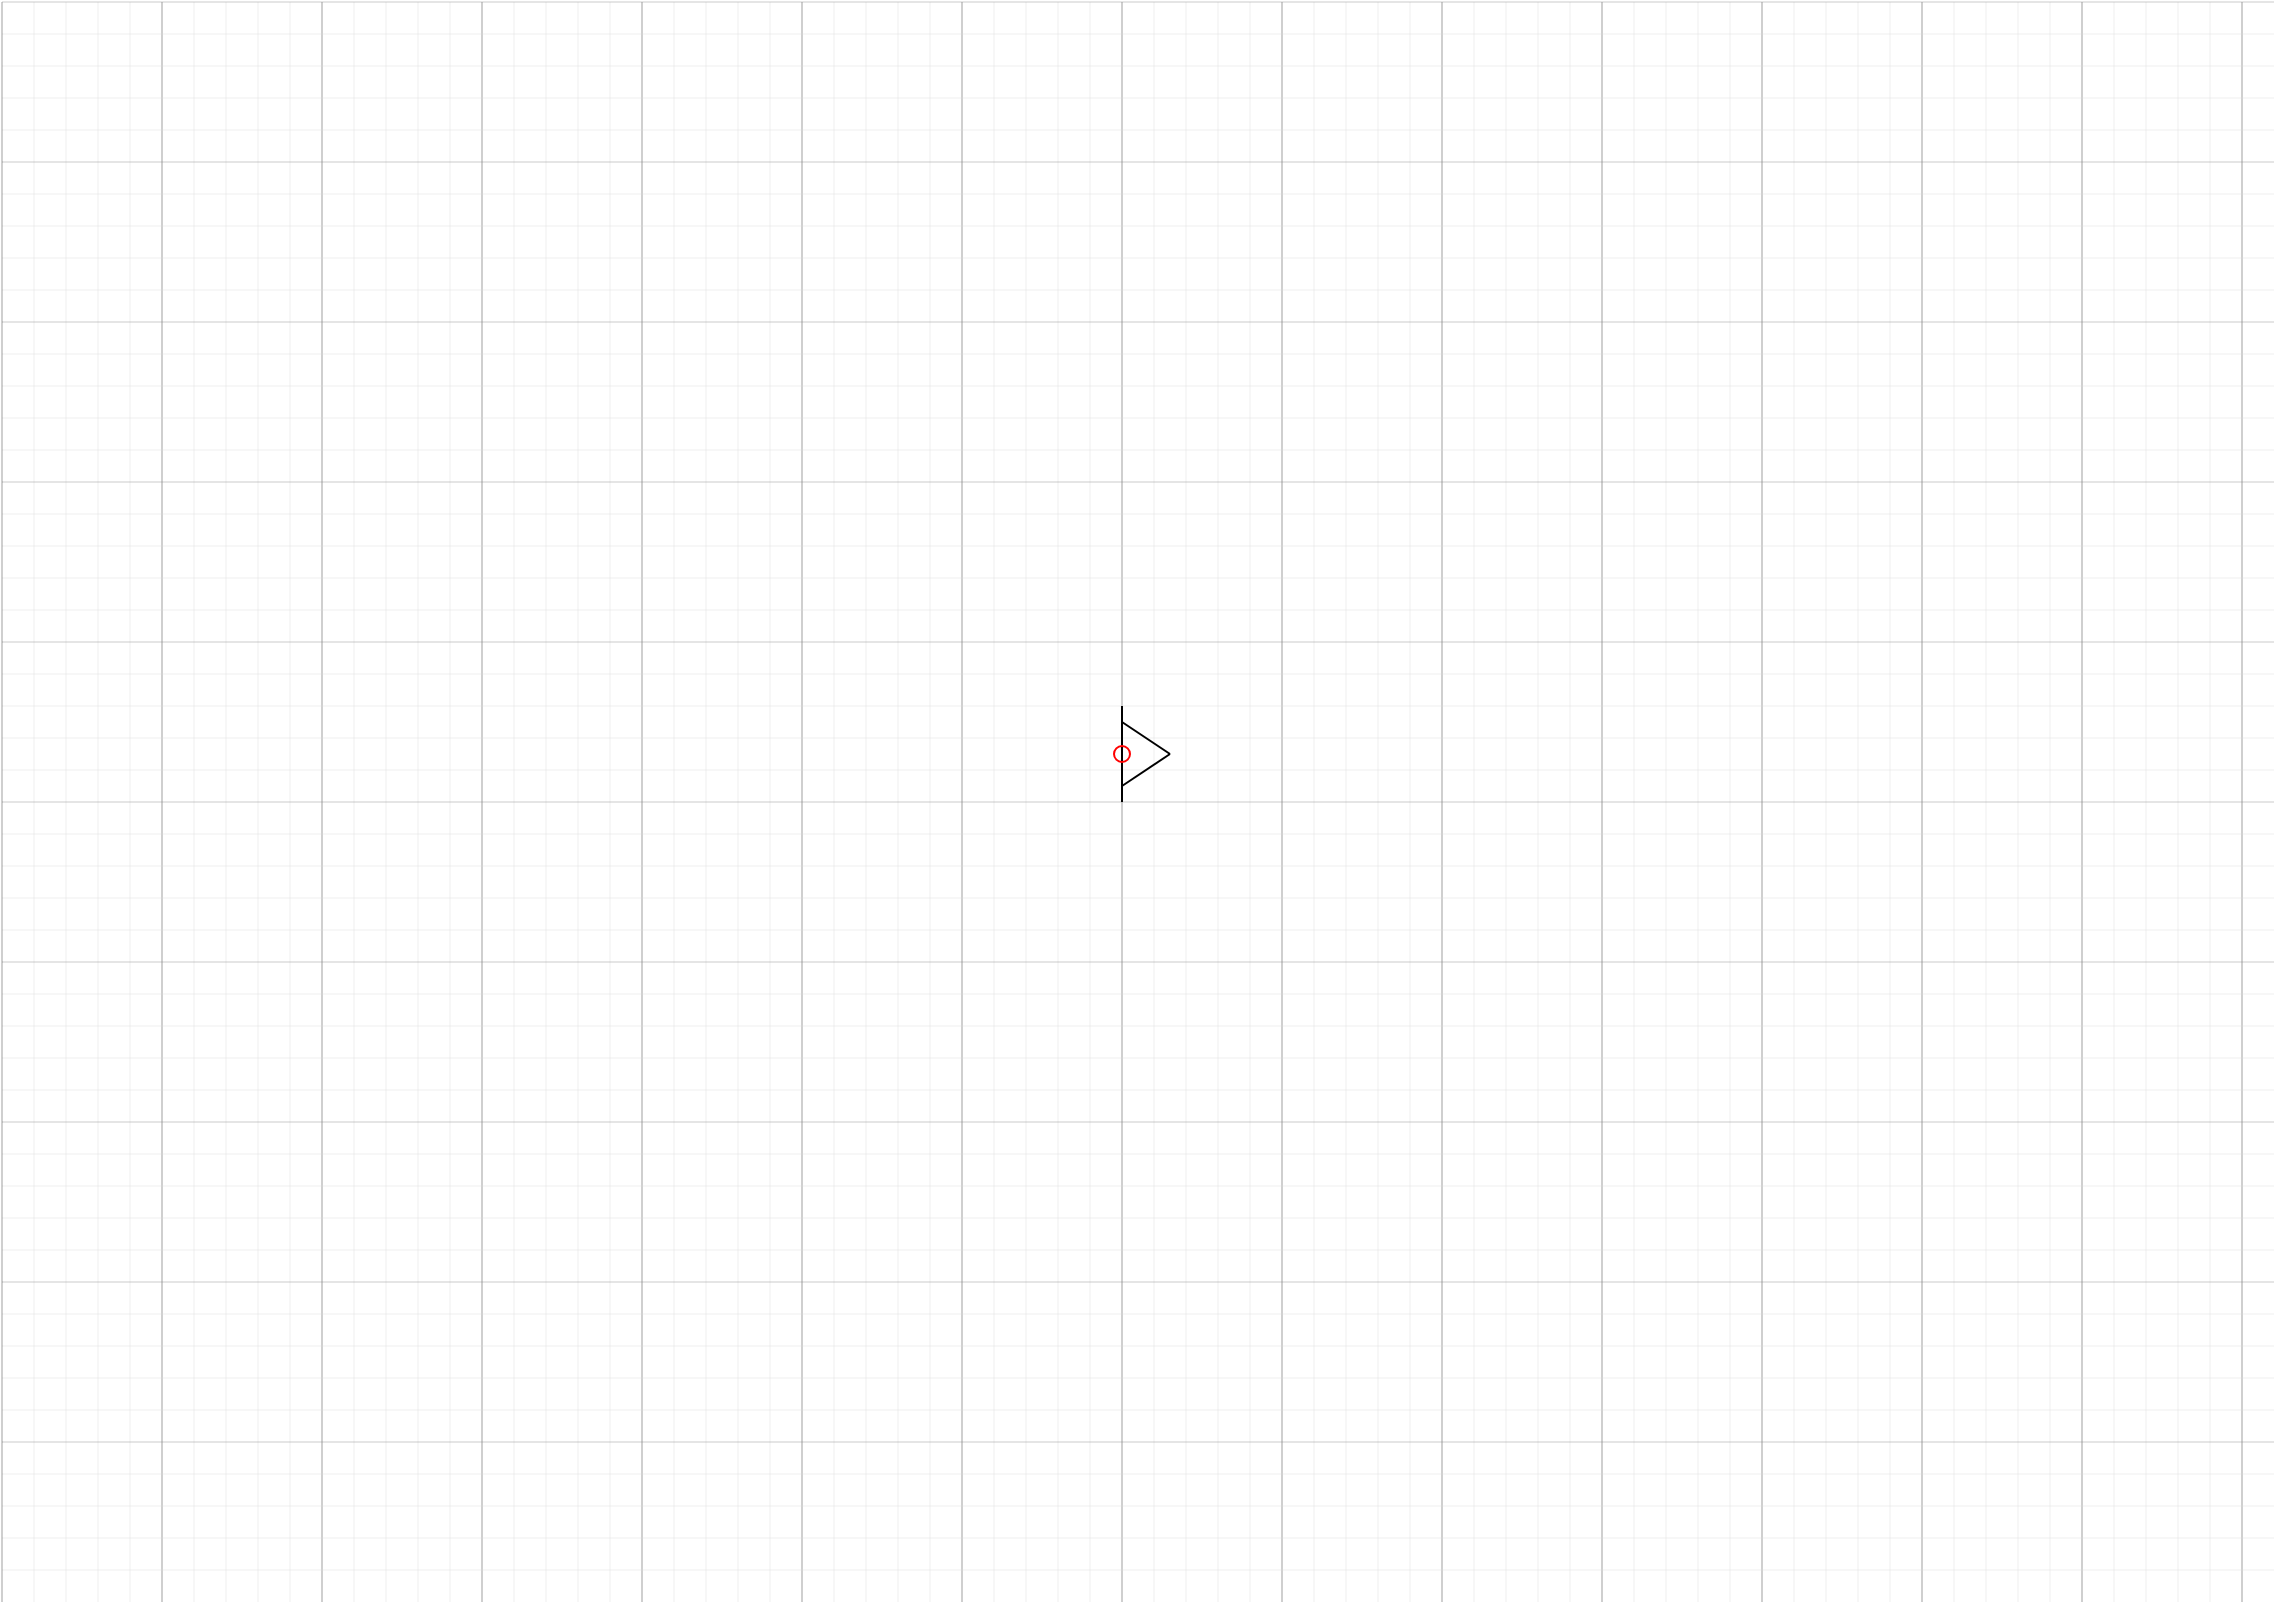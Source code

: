 <mxfile compressed="false" version="23.0.2" type="device">
  <diagram name="PS010A" id="1CP9VX86ncTdAmcYDIcw">
    <mxGraphModel dx="674" dy="378" grid="1" gridSize="2" guides="1" tooltips="1" connect="1" arrows="1" fold="1" page="1" pageScale="1" pageWidth="1169" pageHeight="827" math="0" shadow="0">
      <root>
        <mxCell id="22vkG-h5v2N9dKBLQ-ZE-0" />
        <mxCell id="22vkG-h5v2N9dKBLQ-ZE-1" value="Grid" style="locked=1;" parent="22vkG-h5v2N9dKBLQ-ZE-0" />
        <mxCell id="22vkG-h5v2N9dKBLQ-ZE-2" value="Grid" style="group;noLabel=1;" parent="22vkG-h5v2N9dKBLQ-ZE-1" vertex="1" connectable="0">
          <mxGeometry x="16" y="16" width="1136" height="800" as="geometry" />
        </mxCell>
        <mxCell id="22vkG-h5v2N9dKBLQ-ZE-3" style="vsdxID=1362;edgeStyle=none;startArrow=none;endArrow=none;startSize=5;endSize=5;strokeColor=#D8D8D8;spacingTop=0;spacingBottom=0;spacingLeft=0;spacingRight=0;verticalAlign=middle;html=1;labelBackgroundColor=#ffffff;rounded=0;fillOpacity=80;strokeOpacity=20;" parent="22vkG-h5v2N9dKBLQ-ZE-2" edge="1">
          <mxGeometry relative="1" as="geometry">
            <Array as="points" />
            <mxPoint x="832" y="800" as="sourcePoint" />
            <mxPoint x="832" as="targetPoint" />
          </mxGeometry>
        </mxCell>
        <mxCell id="22vkG-h5v2N9dKBLQ-ZE-4" style="vsdxID=1363;edgeStyle=none;startArrow=none;endArrow=none;startSize=5;endSize=5;strokeColor=#D8D8D8;spacingTop=0;spacingBottom=0;spacingLeft=0;spacingRight=0;verticalAlign=middle;html=1;labelBackgroundColor=#ffffff;rounded=0;fillOpacity=80;strokeOpacity=20;" parent="22vkG-h5v2N9dKBLQ-ZE-2" edge="1">
          <mxGeometry relative="1" as="geometry">
            <Array as="points" />
            <mxPoint x="816" y="800" as="sourcePoint" />
            <mxPoint x="816" as="targetPoint" />
          </mxGeometry>
        </mxCell>
        <mxCell id="22vkG-h5v2N9dKBLQ-ZE-5" style="vsdxID=1364;edgeStyle=none;startArrow=none;endArrow=none;startSize=5;endSize=5;strokeColor=#0F0F0F;spacingTop=0;spacingBottom=0;spacingLeft=0;spacingRight=0;verticalAlign=middle;html=1;labelBackgroundColor=#ffffff;rounded=0;fillOpacity=80;strokeOpacity=20;" parent="22vkG-h5v2N9dKBLQ-ZE-2" edge="1">
          <mxGeometry relative="1" as="geometry">
            <Array as="points" />
            <mxPoint x="800" y="800" as="sourcePoint" />
            <mxPoint x="800" as="targetPoint" />
          </mxGeometry>
        </mxCell>
        <mxCell id="22vkG-h5v2N9dKBLQ-ZE-6" style="vsdxID=1396;edgeStyle=none;startArrow=none;endArrow=none;startSize=5;endSize=5;strokeColor=#0F0F0F;spacingTop=0;spacingBottom=0;spacingLeft=0;spacingRight=0;verticalAlign=middle;html=1;labelBackgroundColor=#ffffff;rounded=0;fillOpacity=80;strokeOpacity=20;" parent="22vkG-h5v2N9dKBLQ-ZE-2" edge="1">
          <mxGeometry relative="1" as="geometry">
            <Array as="points" />
            <mxPoint x="880" y="800" as="sourcePoint" />
            <mxPoint x="880" as="targetPoint" />
          </mxGeometry>
        </mxCell>
        <mxCell id="22vkG-h5v2N9dKBLQ-ZE-7" style="vsdxID=1397;edgeStyle=none;startArrow=none;endArrow=none;startSize=5;endSize=5;strokeColor=#D8D8D8;spacingTop=0;spacingBottom=0;spacingLeft=0;spacingRight=0;verticalAlign=middle;html=1;labelBackgroundColor=#ffffff;rounded=0;fillOpacity=80;strokeOpacity=20;" parent="22vkG-h5v2N9dKBLQ-ZE-2" edge="1">
          <mxGeometry relative="1" as="geometry">
            <Array as="points" />
            <mxPoint x="864" y="800" as="sourcePoint" />
            <mxPoint x="864" as="targetPoint" />
          </mxGeometry>
        </mxCell>
        <mxCell id="22vkG-h5v2N9dKBLQ-ZE-8" style="vsdxID=1398;edgeStyle=none;startArrow=none;endArrow=none;startSize=5;endSize=5;strokeColor=#D8D8D8;spacingTop=0;spacingBottom=0;spacingLeft=0;spacingRight=0;verticalAlign=middle;html=1;labelBackgroundColor=#ffffff;rounded=0;fillOpacity=80;strokeOpacity=20;" parent="22vkG-h5v2N9dKBLQ-ZE-2" edge="1">
          <mxGeometry relative="1" as="geometry">
            <Array as="points" />
            <mxPoint x="848" y="800" as="sourcePoint" />
            <mxPoint x="848" as="targetPoint" />
          </mxGeometry>
        </mxCell>
        <mxCell id="22vkG-h5v2N9dKBLQ-ZE-9" style="vsdxID=1362;edgeStyle=none;startArrow=none;endArrow=none;startSize=5;endSize=5;strokeColor=#D8D8D8;spacingTop=0;spacingBottom=0;spacingLeft=0;spacingRight=0;verticalAlign=middle;html=1;labelBackgroundColor=#ffffff;rounded=0;fillOpacity=80;strokeOpacity=20;" parent="22vkG-h5v2N9dKBLQ-ZE-2" edge="1">
          <mxGeometry relative="1" as="geometry">
            <Array as="points" />
            <mxPoint x="1024" y="800" as="sourcePoint" />
            <mxPoint x="1024" as="targetPoint" />
          </mxGeometry>
        </mxCell>
        <mxCell id="22vkG-h5v2N9dKBLQ-ZE-10" style="vsdxID=1363;edgeStyle=none;startArrow=none;endArrow=none;startSize=5;endSize=5;strokeColor=#D8D8D8;spacingTop=0;spacingBottom=0;spacingLeft=0;spacingRight=0;verticalAlign=middle;html=1;labelBackgroundColor=#ffffff;rounded=0;fillOpacity=80;strokeOpacity=20;" parent="22vkG-h5v2N9dKBLQ-ZE-2" edge="1">
          <mxGeometry relative="1" as="geometry">
            <Array as="points" />
            <mxPoint x="1008" y="800" as="sourcePoint" />
            <mxPoint x="1008" as="targetPoint" />
          </mxGeometry>
        </mxCell>
        <mxCell id="22vkG-h5v2N9dKBLQ-ZE-11" style="vsdxID=1364;edgeStyle=none;startArrow=none;endArrow=none;startSize=5;endSize=5;strokeColor=#D8D8D8;spacingTop=0;spacingBottom=0;spacingLeft=0;spacingRight=0;verticalAlign=middle;html=1;labelBackgroundColor=#ffffff;rounded=0;fillOpacity=80;strokeOpacity=20;" parent="22vkG-h5v2N9dKBLQ-ZE-2" edge="1">
          <mxGeometry relative="1" as="geometry">
            <Array as="points" />
            <mxPoint x="992" y="800" as="sourcePoint" />
            <mxPoint x="992" as="targetPoint" />
          </mxGeometry>
        </mxCell>
        <mxCell id="22vkG-h5v2N9dKBLQ-ZE-12" style="vsdxID=1365;edgeStyle=none;startArrow=none;endArrow=none;startSize=5;endSize=5;strokeColor=#D8D8D8;spacingTop=0;spacingBottom=0;spacingLeft=0;spacingRight=0;verticalAlign=middle;html=1;labelBackgroundColor=#ffffff;rounded=0;fillOpacity=80;strokeOpacity=20;" parent="22vkG-h5v2N9dKBLQ-ZE-2" edge="1">
          <mxGeometry relative="1" as="geometry">
            <Array as="points" />
            <mxPoint x="976" y="800" as="sourcePoint" />
            <mxPoint x="976" as="targetPoint" />
          </mxGeometry>
        </mxCell>
        <mxCell id="22vkG-h5v2N9dKBLQ-ZE-13" style="vsdxID=1366;edgeStyle=none;startArrow=none;endArrow=none;startSize=5;endSize=5;strokeColor=#D8D8D8;spacingTop=0;spacingBottom=0;spacingLeft=0;spacingRight=0;verticalAlign=middle;html=1;labelBackgroundColor=#ffffff;rounded=0;fillOpacity=80;strokeOpacity=20;" parent="22vkG-h5v2N9dKBLQ-ZE-2" edge="1">
          <mxGeometry relative="1" as="geometry">
            <Array as="points" />
            <mxPoint x="944" y="800" as="sourcePoint" />
            <mxPoint x="944" as="targetPoint" />
          </mxGeometry>
        </mxCell>
        <mxCell id="22vkG-h5v2N9dKBLQ-ZE-14" style="vsdxID=1367;edgeStyle=none;startArrow=none;endArrow=none;startSize=5;endSize=5;strokeColor=#D8D8D8;spacingTop=0;spacingBottom=0;spacingLeft=0;spacingRight=0;verticalAlign=middle;html=1;labelBackgroundColor=#ffffff;rounded=0;fillOpacity=80;strokeOpacity=20;" parent="22vkG-h5v2N9dKBLQ-ZE-2" edge="1">
          <mxGeometry relative="1" as="geometry">
            <Array as="points" />
            <mxPoint x="928" y="800" as="sourcePoint" />
            <mxPoint x="928" as="targetPoint" />
          </mxGeometry>
        </mxCell>
        <mxCell id="22vkG-h5v2N9dKBLQ-ZE-15" style="vsdxID=1368;edgeStyle=none;startArrow=none;endArrow=none;startSize=5;endSize=5;strokeColor=#D8D8D8;spacingTop=0;spacingBottom=0;spacingLeft=0;spacingRight=0;verticalAlign=middle;html=1;labelBackgroundColor=#ffffff;rounded=0;fillOpacity=80;strokeOpacity=20;" parent="22vkG-h5v2N9dKBLQ-ZE-2" edge="1">
          <mxGeometry relative="1" as="geometry">
            <Array as="points" />
            <mxPoint x="912" y="800" as="sourcePoint" />
            <mxPoint x="912" as="targetPoint" />
          </mxGeometry>
        </mxCell>
        <mxCell id="22vkG-h5v2N9dKBLQ-ZE-16" style="vsdxID=1369;edgeStyle=none;startArrow=none;endArrow=none;startSize=5;endSize=5;strokeColor=#D8D8D8;spacingTop=0;spacingBottom=0;spacingLeft=0;spacingRight=0;verticalAlign=middle;html=1;labelBackgroundColor=#ffffff;rounded=0;fillOpacity=80;strokeOpacity=20;" parent="22vkG-h5v2N9dKBLQ-ZE-2" edge="1">
          <mxGeometry relative="1" as="geometry">
            <Array as="points" />
            <mxPoint x="896" y="800" as="sourcePoint" />
            <mxPoint x="896" as="targetPoint" />
          </mxGeometry>
        </mxCell>
        <mxCell id="22vkG-h5v2N9dKBLQ-ZE-17" style="vsdxID=1370;edgeStyle=none;startArrow=none;endArrow=none;startSize=5;endSize=5;strokeColor=#0F0F0F;spacingTop=0;spacingBottom=0;spacingLeft=0;spacingRight=0;verticalAlign=middle;html=1;labelBackgroundColor=#ffffff;rounded=0;fillOpacity=80;strokeOpacity=20;" parent="22vkG-h5v2N9dKBLQ-ZE-2" edge="1">
          <mxGeometry relative="1" as="geometry">
            <Array as="points" />
            <mxPoint x="960" y="800" as="sourcePoint" />
            <mxPoint x="960" as="targetPoint" />
          </mxGeometry>
        </mxCell>
        <mxCell id="22vkG-h5v2N9dKBLQ-ZE-18" style="vsdxID=1398;edgeStyle=none;startArrow=none;endArrow=none;startSize=5;endSize=5;strokeColor=#0F0F0F;spacingTop=0;spacingBottom=0;spacingLeft=0;spacingRight=0;verticalAlign=middle;html=1;labelBackgroundColor=#ffffff;rounded=0;fillOpacity=80;strokeOpacity=20;" parent="22vkG-h5v2N9dKBLQ-ZE-2" edge="1">
          <mxGeometry relative="1" as="geometry">
            <Array as="points" />
            <mxPoint x="1040" y="800" as="sourcePoint" />
            <mxPoint x="1040" as="targetPoint" />
          </mxGeometry>
        </mxCell>
        <mxCell id="22vkG-h5v2N9dKBLQ-ZE-19" style="vsdxID=1363;edgeStyle=none;startArrow=none;endArrow=none;startSize=5;endSize=5;strokeColor=#0F0F0F;spacingTop=0;spacingBottom=0;spacingLeft=0;spacingRight=0;verticalAlign=middle;html=1;labelBackgroundColor=#ffffff;rounded=0;fillOpacity=80;strokeOpacity=20;" parent="22vkG-h5v2N9dKBLQ-ZE-2" edge="1">
          <mxGeometry relative="1" as="geometry">
            <Array as="points" />
            <mxPoint x="1120" y="800" as="sourcePoint" />
            <mxPoint x="1120" as="targetPoint" />
          </mxGeometry>
        </mxCell>
        <mxCell id="22vkG-h5v2N9dKBLQ-ZE-20" style="vsdxID=1364;edgeStyle=none;startArrow=none;endArrow=none;startSize=5;endSize=5;strokeColor=#D8D8D8;spacingTop=0;spacingBottom=0;spacingLeft=0;spacingRight=0;verticalAlign=middle;html=1;labelBackgroundColor=#ffffff;rounded=0;fillOpacity=80;strokeOpacity=20;" parent="22vkG-h5v2N9dKBLQ-ZE-2" edge="1">
          <mxGeometry relative="1" as="geometry">
            <Array as="points" />
            <mxPoint x="1104" y="800" as="sourcePoint" />
            <mxPoint x="1104" as="targetPoint" />
          </mxGeometry>
        </mxCell>
        <mxCell id="22vkG-h5v2N9dKBLQ-ZE-21" style="vsdxID=1365;edgeStyle=none;startArrow=none;endArrow=none;startSize=5;endSize=5;strokeColor=#D8D8D8;spacingTop=0;spacingBottom=0;spacingLeft=0;spacingRight=0;verticalAlign=middle;html=1;labelBackgroundColor=#ffffff;rounded=0;fillOpacity=80;strokeOpacity=20;" parent="22vkG-h5v2N9dKBLQ-ZE-2" edge="1">
          <mxGeometry relative="1" as="geometry">
            <Array as="points" />
            <mxPoint x="1088" y="800" as="sourcePoint" />
            <mxPoint x="1088" as="targetPoint" />
          </mxGeometry>
        </mxCell>
        <mxCell id="22vkG-h5v2N9dKBLQ-ZE-22" style="vsdxID=1366;edgeStyle=none;startArrow=none;endArrow=none;startSize=5;endSize=5;strokeColor=#D8D8D8;spacingTop=0;spacingBottom=0;spacingLeft=0;spacingRight=0;verticalAlign=middle;html=1;labelBackgroundColor=#ffffff;rounded=0;fillOpacity=80;strokeOpacity=20;" parent="22vkG-h5v2N9dKBLQ-ZE-2" edge="1">
          <mxGeometry relative="1" as="geometry">
            <Array as="points" />
            <mxPoint x="1056" y="800" as="sourcePoint" />
            <mxPoint x="1056" as="targetPoint" />
          </mxGeometry>
        </mxCell>
        <mxCell id="22vkG-h5v2N9dKBLQ-ZE-23" style="vsdxID=1370;edgeStyle=none;startArrow=none;endArrow=none;startSize=5;endSize=5;strokeColor=#D8D8D8;spacingTop=0;spacingBottom=0;spacingLeft=0;spacingRight=0;verticalAlign=middle;html=1;labelBackgroundColor=#ffffff;rounded=0;fillOpacity=80;strokeOpacity=20;" parent="22vkG-h5v2N9dKBLQ-ZE-2" edge="1">
          <mxGeometry relative="1" as="geometry">
            <Array as="points" />
            <mxPoint x="1072" y="800" as="sourcePoint" />
            <mxPoint x="1072" as="targetPoint" />
          </mxGeometry>
        </mxCell>
        <mxCell id="22vkG-h5v2N9dKBLQ-ZE-24" style="vsdxID=1362;edgeStyle=none;startArrow=none;endArrow=none;startSize=5;endSize=5;strokeColor=#D8D8D8;spacingTop=0;spacingBottom=0;spacingLeft=0;spacingRight=0;verticalAlign=middle;html=1;labelBackgroundColor=#ffffff;rounded=0;fillOpacity=80;strokeOpacity=20;" parent="22vkG-h5v2N9dKBLQ-ZE-2" edge="1">
          <mxGeometry relative="1" as="geometry">
            <Array as="points" />
            <mxPoint x="576" as="sourcePoint" />
            <mxPoint x="576" y="800" as="targetPoint" />
          </mxGeometry>
        </mxCell>
        <mxCell id="22vkG-h5v2N9dKBLQ-ZE-25" style="vsdxID=1363;edgeStyle=none;startArrow=none;endArrow=none;startSize=5;endSize=5;strokeColor=#0F0F0F;spacingTop=0;spacingBottom=0;spacingLeft=0;spacingRight=0;verticalAlign=middle;html=1;labelBackgroundColor=#ffffff;rounded=0;fillOpacity=80;strokeOpacity=20;" parent="22vkG-h5v2N9dKBLQ-ZE-2" edge="1">
          <mxGeometry relative="1" as="geometry">
            <Array as="points" />
            <mxPoint x="560" as="sourcePoint" />
            <mxPoint x="560" y="800" as="targetPoint" />
          </mxGeometry>
        </mxCell>
        <mxCell id="22vkG-h5v2N9dKBLQ-ZE-26" style="vsdxID=1364;edgeStyle=none;startArrow=none;endArrow=none;startSize=5;endSize=5;strokeColor=#D8D8D8;spacingTop=0;spacingBottom=0;spacingLeft=0;spacingRight=0;verticalAlign=middle;html=1;labelBackgroundColor=#ffffff;rounded=0;fillOpacity=80;strokeOpacity=20;" parent="22vkG-h5v2N9dKBLQ-ZE-2" edge="1">
          <mxGeometry relative="1" as="geometry">
            <Array as="points" />
            <mxPoint x="544" as="sourcePoint" />
            <mxPoint x="544" y="800" as="targetPoint" />
          </mxGeometry>
        </mxCell>
        <mxCell id="22vkG-h5v2N9dKBLQ-ZE-27" style="vsdxID=1365;edgeStyle=none;startArrow=none;endArrow=none;startSize=5;endSize=5;strokeColor=#D8D8D8;spacingTop=0;spacingBottom=0;spacingLeft=0;spacingRight=0;verticalAlign=middle;html=1;labelBackgroundColor=#ffffff;rounded=0;fillOpacity=80;strokeOpacity=20;" parent="22vkG-h5v2N9dKBLQ-ZE-2" edge="1">
          <mxGeometry relative="1" as="geometry">
            <Array as="points" />
            <mxPoint x="528" as="sourcePoint" />
            <mxPoint x="528" y="800" as="targetPoint" />
          </mxGeometry>
        </mxCell>
        <mxCell id="22vkG-h5v2N9dKBLQ-ZE-28" style="vsdxID=1366;edgeStyle=none;startArrow=none;endArrow=none;startSize=5;endSize=5;strokeColor=#D8D8D8;spacingTop=0;spacingBottom=0;spacingLeft=0;spacingRight=0;verticalAlign=middle;html=1;labelBackgroundColor=#ffffff;rounded=0;fillOpacity=80;strokeOpacity=20;" parent="22vkG-h5v2N9dKBLQ-ZE-2" edge="1">
          <mxGeometry relative="1" as="geometry">
            <Array as="points" />
            <mxPoint x="496" as="sourcePoint" />
            <mxPoint x="496" y="800" as="targetPoint" />
          </mxGeometry>
        </mxCell>
        <mxCell id="22vkG-h5v2N9dKBLQ-ZE-29" style="vsdxID=1367;edgeStyle=none;startArrow=none;endArrow=none;startSize=5;endSize=5;strokeColor=#0F0F0F;spacingTop=0;spacingBottom=0;spacingLeft=0;spacingRight=0;verticalAlign=middle;html=1;labelBackgroundColor=#ffffff;rounded=0;fillOpacity=80;strokeOpacity=20;" parent="22vkG-h5v2N9dKBLQ-ZE-2" edge="1">
          <mxGeometry relative="1" as="geometry">
            <Array as="points" />
            <mxPoint x="480" as="sourcePoint" />
            <mxPoint x="480" y="800" as="targetPoint" />
          </mxGeometry>
        </mxCell>
        <mxCell id="22vkG-h5v2N9dKBLQ-ZE-30" style="vsdxID=1368;edgeStyle=none;startArrow=none;endArrow=none;startSize=5;endSize=5;strokeColor=#D8D8D8;spacingTop=0;spacingBottom=0;spacingLeft=0;spacingRight=0;verticalAlign=middle;html=1;labelBackgroundColor=#ffffff;rounded=0;fillOpacity=80;strokeOpacity=20;" parent="22vkG-h5v2N9dKBLQ-ZE-2" edge="1">
          <mxGeometry relative="1" as="geometry">
            <Array as="points" />
            <mxPoint x="464" as="sourcePoint" />
            <mxPoint x="464" y="800" as="targetPoint" />
          </mxGeometry>
        </mxCell>
        <mxCell id="22vkG-h5v2N9dKBLQ-ZE-31" style="vsdxID=1369;edgeStyle=none;startArrow=none;endArrow=none;startSize=5;endSize=5;strokeColor=#D8D8D8;spacingTop=0;spacingBottom=0;spacingLeft=0;spacingRight=0;verticalAlign=middle;html=1;labelBackgroundColor=#ffffff;rounded=0;fillOpacity=80;strokeOpacity=20;" parent="22vkG-h5v2N9dKBLQ-ZE-2" edge="1">
          <mxGeometry relative="1" as="geometry">
            <Array as="points" />
            <mxPoint x="448" as="sourcePoint" />
            <mxPoint x="448" y="800" as="targetPoint" />
          </mxGeometry>
        </mxCell>
        <mxCell id="22vkG-h5v2N9dKBLQ-ZE-32" style="vsdxID=1370;edgeStyle=none;startArrow=none;endArrow=none;startSize=5;endSize=5;strokeColor=#D8D8D8;spacingTop=0;spacingBottom=0;spacingLeft=0;spacingRight=0;verticalAlign=middle;html=1;labelBackgroundColor=#ffffff;rounded=0;fillOpacity=80;strokeOpacity=20;" parent="22vkG-h5v2N9dKBLQ-ZE-2" edge="1">
          <mxGeometry relative="1" as="geometry">
            <Array as="points" />
            <mxPoint x="512" as="sourcePoint" />
            <mxPoint x="512" y="800" as="targetPoint" />
          </mxGeometry>
        </mxCell>
        <mxCell id="22vkG-h5v2N9dKBLQ-ZE-33" style="vsdxID=1371;edgeStyle=none;startArrow=none;endArrow=none;startSize=5;endSize=5;strokeColor=#D8D8D8;spacingTop=0;spacingBottom=0;spacingLeft=0;spacingRight=0;verticalAlign=middle;html=1;labelBackgroundColor=#ffffff;rounded=0;fillOpacity=80;strokeOpacity=20;" parent="22vkG-h5v2N9dKBLQ-ZE-2" edge="1">
          <mxGeometry relative="1" as="geometry">
            <Array as="points" />
            <mxPoint x="432" as="sourcePoint" />
            <mxPoint x="432" y="800" as="targetPoint" />
          </mxGeometry>
        </mxCell>
        <mxCell id="22vkG-h5v2N9dKBLQ-ZE-34" style="vsdxID=1372;edgeStyle=none;startArrow=none;endArrow=none;startSize=5;endSize=5;strokeColor=#D8D8D8;spacingTop=0;spacingBottom=0;spacingLeft=0;spacingRight=0;verticalAlign=middle;html=1;labelBackgroundColor=#ffffff;rounded=0;fillOpacity=80;strokeOpacity=20;" parent="22vkG-h5v2N9dKBLQ-ZE-2" edge="1">
          <mxGeometry relative="1" as="geometry">
            <Array as="points" />
            <mxPoint x="416" as="sourcePoint" />
            <mxPoint x="416" y="800" as="targetPoint" />
          </mxGeometry>
        </mxCell>
        <mxCell id="22vkG-h5v2N9dKBLQ-ZE-35" style="vsdxID=1373;edgeStyle=none;startArrow=none;endArrow=none;startSize=5;endSize=5;strokeColor=#0F0F0F;spacingTop=0;spacingBottom=0;spacingLeft=0;spacingRight=0;verticalAlign=middle;html=1;labelBackgroundColor=#ffffff;rounded=0;fillOpacity=80;strokeOpacity=20;" parent="22vkG-h5v2N9dKBLQ-ZE-2" edge="1">
          <mxGeometry relative="1" as="geometry">
            <Array as="points" />
            <mxPoint x="400" as="sourcePoint" />
            <mxPoint x="400" y="800" as="targetPoint" />
          </mxGeometry>
        </mxCell>
        <mxCell id="22vkG-h5v2N9dKBLQ-ZE-36" style="vsdxID=1374;edgeStyle=none;startArrow=none;endArrow=none;startSize=5;endSize=5;strokeColor=#D8D8D8;spacingTop=0;spacingBottom=0;spacingLeft=0;spacingRight=0;verticalAlign=middle;html=1;labelBackgroundColor=#ffffff;rounded=0;fillOpacity=80;strokeOpacity=20;" parent="22vkG-h5v2N9dKBLQ-ZE-2" edge="1">
          <mxGeometry relative="1" as="geometry">
            <Array as="points" />
            <mxPoint x="384" as="sourcePoint" />
            <mxPoint x="384" y="800" as="targetPoint" />
          </mxGeometry>
        </mxCell>
        <mxCell id="22vkG-h5v2N9dKBLQ-ZE-37" style="vsdxID=1375;edgeStyle=none;startArrow=none;endArrow=none;startSize=5;endSize=5;strokeColor=#D8D8D8;spacingTop=0;spacingBottom=0;spacingLeft=0;spacingRight=0;verticalAlign=middle;html=1;labelBackgroundColor=#ffffff;rounded=0;fillOpacity=80;strokeOpacity=20;" parent="22vkG-h5v2N9dKBLQ-ZE-2" edge="1">
          <mxGeometry relative="1" as="geometry">
            <Array as="points" />
            <mxPoint x="352" as="sourcePoint" />
            <mxPoint x="352" y="800" as="targetPoint" />
          </mxGeometry>
        </mxCell>
        <mxCell id="22vkG-h5v2N9dKBLQ-ZE-38" style="vsdxID=1376;edgeStyle=none;startArrow=none;endArrow=none;startSize=5;endSize=5;strokeColor=#D8D8D8;spacingTop=0;spacingBottom=0;spacingLeft=0;spacingRight=0;verticalAlign=middle;html=1;labelBackgroundColor=#ffffff;rounded=0;fillOpacity=80;strokeOpacity=20;" parent="22vkG-h5v2N9dKBLQ-ZE-2" edge="1">
          <mxGeometry relative="1" as="geometry">
            <Array as="points" />
            <mxPoint x="336" as="sourcePoint" />
            <mxPoint x="336" y="800" as="targetPoint" />
          </mxGeometry>
        </mxCell>
        <mxCell id="22vkG-h5v2N9dKBLQ-ZE-39" style="vsdxID=1377;edgeStyle=none;startArrow=none;endArrow=none;startSize=5;endSize=5;strokeColor=#0F0F0F;spacingTop=0;spacingBottom=0;spacingLeft=0;spacingRight=0;verticalAlign=middle;html=1;labelBackgroundColor=#ffffff;rounded=0;fillOpacity=80;strokeOpacity=20;" parent="22vkG-h5v2N9dKBLQ-ZE-2" edge="1">
          <mxGeometry relative="1" as="geometry">
            <Array as="points" />
            <mxPoint x="320" as="sourcePoint" />
            <mxPoint x="320" y="800" as="targetPoint" />
          </mxGeometry>
        </mxCell>
        <mxCell id="22vkG-h5v2N9dKBLQ-ZE-40" style="vsdxID=1378;edgeStyle=none;startArrow=none;endArrow=none;startSize=5;endSize=5;strokeColor=#D8D8D8;spacingTop=0;spacingBottom=0;spacingLeft=0;spacingRight=0;verticalAlign=middle;html=1;labelBackgroundColor=#ffffff;rounded=0;fillOpacity=80;strokeOpacity=20;" parent="22vkG-h5v2N9dKBLQ-ZE-2" edge="1">
          <mxGeometry relative="1" as="geometry">
            <Array as="points" />
            <mxPoint x="304" as="sourcePoint" />
            <mxPoint x="304" y="800" as="targetPoint" />
          </mxGeometry>
        </mxCell>
        <mxCell id="22vkG-h5v2N9dKBLQ-ZE-41" style="vsdxID=1379;edgeStyle=none;startArrow=none;endArrow=none;startSize=5;endSize=5;strokeColor=#D8D8D8;spacingTop=0;spacingBottom=0;spacingLeft=0;spacingRight=0;verticalAlign=middle;html=1;labelBackgroundColor=#ffffff;rounded=0;fillOpacity=80;strokeOpacity=20;" parent="22vkG-h5v2N9dKBLQ-ZE-2" edge="1">
          <mxGeometry relative="1" as="geometry">
            <Array as="points" />
            <mxPoint x="368" as="sourcePoint" />
            <mxPoint x="368" y="800" as="targetPoint" />
          </mxGeometry>
        </mxCell>
        <mxCell id="22vkG-h5v2N9dKBLQ-ZE-42" style="vsdxID=1380;edgeStyle=none;startArrow=none;endArrow=none;startSize=5;endSize=5;strokeColor=#D8D8D8;spacingTop=0;spacingBottom=0;spacingLeft=0;spacingRight=0;verticalAlign=middle;html=1;labelBackgroundColor=#ffffff;rounded=0;fillOpacity=80;strokeOpacity=20;" parent="22vkG-h5v2N9dKBLQ-ZE-2" edge="1">
          <mxGeometry relative="1" as="geometry">
            <Array as="points" />
            <mxPoint x="288" as="sourcePoint" />
            <mxPoint x="288" y="800" as="targetPoint" />
          </mxGeometry>
        </mxCell>
        <mxCell id="22vkG-h5v2N9dKBLQ-ZE-43" style="vsdxID=1381;edgeStyle=none;startArrow=none;endArrow=none;startSize=5;endSize=5;strokeColor=#D8D8D8;spacingTop=0;spacingBottom=0;spacingLeft=0;spacingRight=0;verticalAlign=middle;html=1;labelBackgroundColor=#ffffff;rounded=0;fillOpacity=80;strokeOpacity=20;" parent="22vkG-h5v2N9dKBLQ-ZE-2" edge="1">
          <mxGeometry relative="1" as="geometry">
            <Array as="points" />
            <mxPoint x="272" as="sourcePoint" />
            <mxPoint x="272" y="800" as="targetPoint" />
          </mxGeometry>
        </mxCell>
        <mxCell id="22vkG-h5v2N9dKBLQ-ZE-44" style="vsdxID=1382;edgeStyle=none;startArrow=none;endArrow=none;startSize=5;endSize=5;strokeColor=#D8D8D8;spacingTop=0;spacingBottom=0;spacingLeft=0;spacingRight=0;verticalAlign=middle;html=1;labelBackgroundColor=#ffffff;rounded=0;fillOpacity=80;strokeOpacity=20;" parent="22vkG-h5v2N9dKBLQ-ZE-2" edge="1">
          <mxGeometry relative="1" as="geometry">
            <Array as="points" />
            <mxPoint x="256" as="sourcePoint" />
            <mxPoint x="256" y="800" as="targetPoint" />
          </mxGeometry>
        </mxCell>
        <mxCell id="22vkG-h5v2N9dKBLQ-ZE-45" style="vsdxID=1383;edgeStyle=none;startArrow=none;endArrow=none;startSize=5;endSize=5;strokeColor=#0F0F0F;spacingTop=0;spacingBottom=0;spacingLeft=0;spacingRight=0;verticalAlign=middle;html=1;labelBackgroundColor=#ffffff;rounded=0;fillOpacity=80;strokeOpacity=20;" parent="22vkG-h5v2N9dKBLQ-ZE-2" edge="1">
          <mxGeometry relative="1" as="geometry">
            <Array as="points" />
            <mxPoint x="240" as="sourcePoint" />
            <mxPoint x="240" y="800" as="targetPoint" />
          </mxGeometry>
        </mxCell>
        <mxCell id="22vkG-h5v2N9dKBLQ-ZE-46" style="vsdxID=1384;edgeStyle=none;startArrow=none;endArrow=none;startSize=5;endSize=5;strokeColor=#D8D8D8;spacingTop=0;spacingBottom=0;spacingLeft=0;spacingRight=0;verticalAlign=middle;html=1;labelBackgroundColor=#ffffff;rounded=0;fillOpacity=80;strokeOpacity=20;" parent="22vkG-h5v2N9dKBLQ-ZE-2" edge="1">
          <mxGeometry relative="1" as="geometry">
            <Array as="points" />
            <mxPoint x="208" as="sourcePoint" />
            <mxPoint x="208" y="800" as="targetPoint" />
          </mxGeometry>
        </mxCell>
        <mxCell id="22vkG-h5v2N9dKBLQ-ZE-47" style="vsdxID=1385;edgeStyle=none;startArrow=none;endArrow=none;startSize=5;endSize=5;strokeColor=#D8D8D8;spacingTop=0;spacingBottom=0;spacingLeft=0;spacingRight=0;verticalAlign=middle;html=1;labelBackgroundColor=#ffffff;rounded=0;fillOpacity=80;strokeOpacity=20;" parent="22vkG-h5v2N9dKBLQ-ZE-2" edge="1">
          <mxGeometry relative="1" as="geometry">
            <Array as="points" />
            <mxPoint x="192" as="sourcePoint" />
            <mxPoint x="192" y="800" as="targetPoint" />
          </mxGeometry>
        </mxCell>
        <mxCell id="22vkG-h5v2N9dKBLQ-ZE-48" style="vsdxID=1386;edgeStyle=none;startArrow=none;endArrow=none;startSize=5;endSize=5;strokeColor=#D8D8D8;spacingTop=0;spacingBottom=0;spacingLeft=0;spacingRight=0;verticalAlign=middle;html=1;labelBackgroundColor=#ffffff;rounded=0;fillOpacity=80;strokeOpacity=20;" parent="22vkG-h5v2N9dKBLQ-ZE-2" edge="1">
          <mxGeometry relative="1" as="geometry">
            <Array as="points" />
            <mxPoint x="176" as="sourcePoint" />
            <mxPoint x="176" y="800" as="targetPoint" />
          </mxGeometry>
        </mxCell>
        <mxCell id="22vkG-h5v2N9dKBLQ-ZE-49" style="vsdxID=1387;edgeStyle=none;startArrow=none;endArrow=none;startSize=5;endSize=5;strokeColor=#0F0F0F;spacingTop=0;spacingBottom=0;spacingLeft=0;spacingRight=0;verticalAlign=middle;html=1;labelBackgroundColor=#ffffff;rounded=0;fillOpacity=80;strokeOpacity=20;" parent="22vkG-h5v2N9dKBLQ-ZE-2" edge="1">
          <mxGeometry relative="1" as="geometry">
            <Array as="points" />
            <mxPoint x="160" as="sourcePoint" />
            <mxPoint x="160" y="800" as="targetPoint" />
          </mxGeometry>
        </mxCell>
        <mxCell id="22vkG-h5v2N9dKBLQ-ZE-50" style="vsdxID=1388;edgeStyle=none;startArrow=none;endArrow=none;startSize=5;endSize=5;strokeColor=#D8D8D8;spacingTop=0;spacingBottom=0;spacingLeft=0;spacingRight=0;verticalAlign=middle;html=1;labelBackgroundColor=#ffffff;rounded=0;fillOpacity=80;strokeOpacity=20;" parent="22vkG-h5v2N9dKBLQ-ZE-2" edge="1">
          <mxGeometry relative="1" as="geometry">
            <Array as="points" />
            <mxPoint x="224" as="sourcePoint" />
            <mxPoint x="224" y="800" as="targetPoint" />
          </mxGeometry>
        </mxCell>
        <mxCell id="22vkG-h5v2N9dKBLQ-ZE-51" style="vsdxID=1389;edgeStyle=none;startArrow=none;endArrow=none;startSize=5;endSize=5;strokeColor=#D8D8D8;spacingTop=0;spacingBottom=0;spacingLeft=0;spacingRight=0;verticalAlign=middle;html=1;labelBackgroundColor=#ffffff;rounded=0;fillOpacity=80;strokeOpacity=20;" parent="22vkG-h5v2N9dKBLQ-ZE-2" edge="1">
          <mxGeometry relative="1" as="geometry">
            <Array as="points" />
            <mxPoint x="144" as="sourcePoint" />
            <mxPoint x="144" y="800" as="targetPoint" />
          </mxGeometry>
        </mxCell>
        <mxCell id="22vkG-h5v2N9dKBLQ-ZE-52" style="vsdxID=1390;edgeStyle=none;startArrow=none;endArrow=none;startSize=5;endSize=5;strokeColor=#D8D8D8;spacingTop=0;spacingBottom=0;spacingLeft=0;spacingRight=0;verticalAlign=middle;html=1;labelBackgroundColor=#ffffff;rounded=0;fillOpacity=80;strokeOpacity=20;" parent="22vkG-h5v2N9dKBLQ-ZE-2" edge="1">
          <mxGeometry relative="1" as="geometry">
            <Array as="points" />
            <mxPoint x="128" as="sourcePoint" />
            <mxPoint x="128" y="800" as="targetPoint" />
          </mxGeometry>
        </mxCell>
        <mxCell id="22vkG-h5v2N9dKBLQ-ZE-53" style="vsdxID=1391;edgeStyle=none;startArrow=none;endArrow=none;startSize=5;endSize=5;strokeColor=#D8D8D8;spacingTop=0;spacingBottom=0;spacingLeft=0;spacingRight=0;verticalAlign=middle;html=1;labelBackgroundColor=#ffffff;rounded=0;fillOpacity=80;strokeOpacity=20;" parent="22vkG-h5v2N9dKBLQ-ZE-2" edge="1">
          <mxGeometry relative="1" as="geometry">
            <Array as="points" />
            <mxPoint x="112" as="sourcePoint" />
            <mxPoint x="112" y="800" as="targetPoint" />
          </mxGeometry>
        </mxCell>
        <mxCell id="22vkG-h5v2N9dKBLQ-ZE-54" style="vsdxID=1392;edgeStyle=none;startArrow=none;endArrow=none;startSize=5;endSize=5;strokeColor=#D8D8D8;spacingTop=0;spacingBottom=0;spacingLeft=0;spacingRight=0;verticalAlign=middle;html=1;labelBackgroundColor=#ffffff;rounded=0;fillOpacity=80;strokeOpacity=20;" parent="22vkG-h5v2N9dKBLQ-ZE-2" edge="1">
          <mxGeometry relative="1" as="geometry">
            <mxPoint x="-1" as="offset" />
            <Array as="points" />
            <mxPoint x="48" as="sourcePoint" />
            <mxPoint x="48" y="800" as="targetPoint" />
          </mxGeometry>
        </mxCell>
        <mxCell id="22vkG-h5v2N9dKBLQ-ZE-55" style="vsdxID=1393;edgeStyle=none;startArrow=none;endArrow=none;startSize=5;endSize=5;strokeColor=#D8D8D8;spacingTop=0;spacingBottom=0;spacingLeft=0;spacingRight=0;verticalAlign=middle;html=1;labelBackgroundColor=#ffffff;rounded=0;fillOpacity=80;strokeOpacity=20;" parent="22vkG-h5v2N9dKBLQ-ZE-2" edge="1">
          <mxGeometry relative="1" as="geometry">
            <Array as="points" />
            <mxPoint x="64" as="sourcePoint" />
            <mxPoint x="64" y="800" as="targetPoint" />
          </mxGeometry>
        </mxCell>
        <mxCell id="22vkG-h5v2N9dKBLQ-ZE-56" style="vsdxID=1394;edgeStyle=none;startArrow=none;endArrow=none;startSize=5;endSize=5;strokeColor=#D8D8D8;spacingTop=0;spacingBottom=0;spacingLeft=0;spacingRight=0;verticalAlign=middle;html=1;labelBackgroundColor=#ffffff;rounded=0;fillOpacity=80;strokeOpacity=20;" parent="22vkG-h5v2N9dKBLQ-ZE-2" edge="1">
          <mxGeometry relative="1" as="geometry">
            <mxPoint as="offset" />
            <Array as="points" />
            <mxPoint x="16" as="sourcePoint" />
            <mxPoint x="16" y="800" as="targetPoint" />
          </mxGeometry>
        </mxCell>
        <mxCell id="22vkG-h5v2N9dKBLQ-ZE-57" style="vsdxID=1395;edgeStyle=none;startArrow=none;endArrow=none;startSize=5;endSize=5;strokeColor=#0F0F0F;spacingTop=0;spacingBottom=0;spacingLeft=0;spacingRight=0;verticalAlign=middle;html=1;labelBackgroundColor=#ffffff;rounded=0;fillOpacity=80;strokeOpacity=20;" parent="22vkG-h5v2N9dKBLQ-ZE-2" edge="1">
          <mxGeometry relative="1" as="geometry">
            <Array as="points" />
            <mxPoint x="80" as="sourcePoint" />
            <mxPoint x="80" y="800" as="targetPoint" />
          </mxGeometry>
        </mxCell>
        <mxCell id="22vkG-h5v2N9dKBLQ-ZE-58" style="vsdxID=1396;edgeStyle=none;startArrow=none;endArrow=none;startSize=5;endSize=5;strokeColor=#D8D8D8;spacingTop=0;spacingBottom=0;spacingLeft=0;spacingRight=0;verticalAlign=middle;html=1;labelBackgroundColor=#ffffff;rounded=0;fillOpacity=80;strokeOpacity=20;" parent="22vkG-h5v2N9dKBLQ-ZE-2" edge="1">
          <mxGeometry relative="1" as="geometry">
            <Array as="points" />
            <mxPoint x="624" as="sourcePoint" />
            <mxPoint x="624" y="800" as="targetPoint" />
          </mxGeometry>
        </mxCell>
        <mxCell id="22vkG-h5v2N9dKBLQ-ZE-59" style="vsdxID=1397;edgeStyle=none;startArrow=none;endArrow=none;startSize=5;endSize=5;strokeColor=#D8D8D8;spacingTop=0;spacingBottom=0;spacingLeft=0;spacingRight=0;verticalAlign=middle;html=1;labelBackgroundColor=#ffffff;rounded=0;fillOpacity=80;strokeOpacity=20;" parent="22vkG-h5v2N9dKBLQ-ZE-2" edge="1">
          <mxGeometry relative="1" as="geometry">
            <Array as="points" />
            <mxPoint x="608" as="sourcePoint" />
            <mxPoint x="608" y="800" as="targetPoint" />
          </mxGeometry>
        </mxCell>
        <mxCell id="22vkG-h5v2N9dKBLQ-ZE-60" style="vsdxID=1398;edgeStyle=none;startArrow=none;endArrow=none;startSize=5;endSize=5;strokeColor=#D8D8D8;spacingTop=0;spacingBottom=0;spacingLeft=0;spacingRight=0;verticalAlign=middle;html=1;labelBackgroundColor=#ffffff;rounded=0;fillOpacity=80;strokeOpacity=20;" parent="22vkG-h5v2N9dKBLQ-ZE-2" edge="1">
          <mxGeometry relative="1" as="geometry">
            <Array as="points" />
            <mxPoint x="592" as="sourcePoint" />
            <mxPoint x="592" y="800" as="targetPoint" />
          </mxGeometry>
        </mxCell>
        <mxCell id="22vkG-h5v2N9dKBLQ-ZE-61" style="vsdxID=1399;edgeStyle=none;startArrow=none;endArrow=none;startSize=5;endSize=5;strokeColor=#D8D8D8;spacingTop=0;spacingBottom=0;spacingLeft=0;spacingRight=0;verticalAlign=middle;html=1;labelBackgroundColor=#ffffff;rounded=0;fillOpacity=80;strokeOpacity=20;" parent="22vkG-h5v2N9dKBLQ-ZE-2" edge="1">
          <mxGeometry relative="1" as="geometry">
            <Array as="points" />
            <mxPoint x="96" as="sourcePoint" />
            <mxPoint x="96" y="800" as="targetPoint" />
          </mxGeometry>
        </mxCell>
        <mxCell id="22vkG-h5v2N9dKBLQ-ZE-62" style="vsdxID=1403;edgeStyle=none;startArrow=none;endArrow=none;startSize=5;endSize=5;strokeColor=#D8D8D8;spacingTop=0;spacingBottom=0;spacingLeft=0;spacingRight=0;verticalAlign=middle;html=1;labelBackgroundColor=#ffffff;rounded=0;fillOpacity=80;strokeOpacity=20;" parent="22vkG-h5v2N9dKBLQ-ZE-2" edge="1">
          <mxGeometry relative="1" as="geometry">
            <Array as="points" />
            <mxPoint x="32" as="sourcePoint" />
            <mxPoint x="32" y="800" as="targetPoint" />
          </mxGeometry>
        </mxCell>
        <mxCell id="22vkG-h5v2N9dKBLQ-ZE-63" style="vsdxID=1362;edgeStyle=none;startArrow=none;endArrow=none;startSize=5;endSize=5;strokeColor=#D8D8D8;spacingTop=0;spacingBottom=0;spacingLeft=0;spacingRight=0;verticalAlign=middle;html=1;labelBackgroundColor=#ffffff;rounded=0;fillOpacity=80;strokeOpacity=20;" parent="22vkG-h5v2N9dKBLQ-ZE-2" edge="1">
          <mxGeometry relative="1" as="geometry">
            <Array as="points" />
            <mxPoint x="768" as="sourcePoint" />
            <mxPoint x="768" y="800" as="targetPoint" />
          </mxGeometry>
        </mxCell>
        <mxCell id="22vkG-h5v2N9dKBLQ-ZE-64" style="vsdxID=1363;edgeStyle=none;startArrow=none;endArrow=none;startSize=5;endSize=5;strokeColor=#D8D8D8;spacingTop=0;spacingBottom=0;spacingLeft=0;spacingRight=0;verticalAlign=middle;html=1;labelBackgroundColor=#ffffff;rounded=0;fillOpacity=80;strokeOpacity=20;" parent="22vkG-h5v2N9dKBLQ-ZE-2" edge="1">
          <mxGeometry relative="1" as="geometry">
            <Array as="points" />
            <mxPoint x="752" as="sourcePoint" />
            <mxPoint x="752" y="800" as="targetPoint" />
          </mxGeometry>
        </mxCell>
        <mxCell id="22vkG-h5v2N9dKBLQ-ZE-65" style="vsdxID=1364;edgeStyle=none;startArrow=none;endArrow=none;startSize=5;endSize=5;strokeColor=#D8D8D8;spacingTop=0;spacingBottom=0;spacingLeft=0;spacingRight=0;verticalAlign=middle;html=1;labelBackgroundColor=#ffffff;rounded=0;fillOpacity=80;strokeOpacity=20;" parent="22vkG-h5v2N9dKBLQ-ZE-2" edge="1">
          <mxGeometry relative="1" as="geometry">
            <Array as="points" />
            <mxPoint x="736" as="sourcePoint" />
            <mxPoint x="736" y="800" as="targetPoint" />
          </mxGeometry>
        </mxCell>
        <mxCell id="22vkG-h5v2N9dKBLQ-ZE-66" style="vsdxID=1365;edgeStyle=none;startArrow=none;endArrow=none;startSize=5;endSize=5;strokeColor=#0F0F0F;spacingTop=0;spacingBottom=0;spacingLeft=0;spacingRight=0;verticalAlign=middle;html=1;labelBackgroundColor=#ffffff;rounded=0;fillOpacity=80;strokeOpacity=20;" parent="22vkG-h5v2N9dKBLQ-ZE-2" edge="1">
          <mxGeometry relative="1" as="geometry">
            <Array as="points" />
            <mxPoint x="720" as="sourcePoint" />
            <mxPoint x="720" y="800" as="targetPoint" />
          </mxGeometry>
        </mxCell>
        <mxCell id="22vkG-h5v2N9dKBLQ-ZE-67" style="vsdxID=1366;edgeStyle=none;startArrow=none;endArrow=none;startSize=5;endSize=5;strokeColor=#D8D8D8;spacingTop=0;spacingBottom=0;spacingLeft=0;spacingRight=0;verticalAlign=middle;html=1;labelBackgroundColor=#ffffff;rounded=0;fillOpacity=80;strokeOpacity=20;" parent="22vkG-h5v2N9dKBLQ-ZE-2" edge="1">
          <mxGeometry relative="1" as="geometry">
            <Array as="points" />
            <mxPoint x="688" as="sourcePoint" />
            <mxPoint x="688" y="800" as="targetPoint" />
          </mxGeometry>
        </mxCell>
        <mxCell id="22vkG-h5v2N9dKBLQ-ZE-68" style="vsdxID=1367;edgeStyle=none;startArrow=none;endArrow=none;startSize=5;endSize=5;strokeColor=#D8D8D8;spacingTop=0;spacingBottom=0;spacingLeft=0;spacingRight=0;verticalAlign=middle;html=1;labelBackgroundColor=#ffffff;rounded=0;fillOpacity=80;strokeOpacity=20;" parent="22vkG-h5v2N9dKBLQ-ZE-2" edge="1">
          <mxGeometry relative="1" as="geometry">
            <Array as="points" />
            <mxPoint x="672" as="sourcePoint" />
            <mxPoint x="672" y="800" as="targetPoint" />
          </mxGeometry>
        </mxCell>
        <mxCell id="22vkG-h5v2N9dKBLQ-ZE-69" style="vsdxID=1368;edgeStyle=none;startArrow=none;endArrow=none;startSize=5;endSize=5;strokeColor=#D8D8D8;spacingTop=0;spacingBottom=0;spacingLeft=0;spacingRight=0;verticalAlign=middle;html=1;labelBackgroundColor=#ffffff;rounded=0;fillOpacity=80;strokeOpacity=20;" parent="22vkG-h5v2N9dKBLQ-ZE-2" edge="1">
          <mxGeometry relative="1" as="geometry">
            <Array as="points" />
            <mxPoint x="656" as="sourcePoint" />
            <mxPoint x="656" y="800" as="targetPoint" />
          </mxGeometry>
        </mxCell>
        <mxCell id="22vkG-h5v2N9dKBLQ-ZE-70" style="vsdxID=1369;edgeStyle=none;startArrow=none;endArrow=none;startSize=5;endSize=5;strokeColor=#0F0F0F;spacingTop=0;spacingBottom=0;spacingLeft=0;spacingRight=0;verticalAlign=middle;html=1;labelBackgroundColor=#ffffff;rounded=0;fillOpacity=80;strokeOpacity=20;" parent="22vkG-h5v2N9dKBLQ-ZE-2" edge="1">
          <mxGeometry relative="1" as="geometry">
            <Array as="points" />
            <mxPoint x="640" as="sourcePoint" />
            <mxPoint x="640" y="800" as="targetPoint" />
          </mxGeometry>
        </mxCell>
        <mxCell id="22vkG-h5v2N9dKBLQ-ZE-71" style="vsdxID=1370;edgeStyle=none;startArrow=none;endArrow=none;startSize=5;endSize=5;strokeColor=#D8D8D8;spacingTop=0;spacingBottom=0;spacingLeft=0;spacingRight=0;verticalAlign=middle;html=1;labelBackgroundColor=#ffffff;rounded=0;fillOpacity=80;strokeOpacity=20;" parent="22vkG-h5v2N9dKBLQ-ZE-2" edge="1">
          <mxGeometry relative="1" as="geometry">
            <Array as="points" />
            <mxPoint x="704" as="sourcePoint" />
            <mxPoint x="704" y="800" as="targetPoint" />
          </mxGeometry>
        </mxCell>
        <mxCell id="22vkG-h5v2N9dKBLQ-ZE-72" style="vsdxID=1398;edgeStyle=none;startArrow=none;endArrow=none;startSize=5;endSize=5;strokeColor=#D8D8D8;spacingTop=0;spacingBottom=0;spacingLeft=0;spacingRight=0;verticalAlign=middle;html=1;labelBackgroundColor=#ffffff;rounded=0;fillOpacity=80;strokeOpacity=20;" parent="22vkG-h5v2N9dKBLQ-ZE-2" edge="1">
          <mxGeometry relative="1" as="geometry">
            <Array as="points" />
            <mxPoint x="784" as="sourcePoint" />
            <mxPoint x="784" y="800" as="targetPoint" />
          </mxGeometry>
        </mxCell>
        <mxCell id="22vkG-h5v2N9dKBLQ-ZE-73" style="vsdxID=1309;edgeStyle=none;startArrow=none;endArrow=none;startSize=5;endSize=5;strokeColor=#d8d8d8;spacingTop=0;spacingBottom=0;spacingLeft=0;spacingRight=0;verticalAlign=middle;html=1;labelBackgroundColor=#ffffff;rounded=0;fillOpacity=80;strokeOpacity=20;" parent="22vkG-h5v2N9dKBLQ-ZE-2" edge="1">
          <mxGeometry relative="1" as="geometry">
            <Array as="points" />
            <mxPoint y="48" as="sourcePoint" />
            <mxPoint x="1136" y="48" as="targetPoint" />
          </mxGeometry>
        </mxCell>
        <mxCell id="22vkG-h5v2N9dKBLQ-ZE-74" style="vsdxID=1310;edgeStyle=none;startArrow=none;endArrow=none;startSize=5;endSize=5;strokeColor=#7f7f7f;spacingTop=0;spacingBottom=0;spacingLeft=0;spacingRight=0;verticalAlign=middle;html=1;labelBackgroundColor=#ffffff;rounded=0;fillOpacity=80;strokeOpacity=20;" parent="22vkG-h5v2N9dKBLQ-ZE-2" edge="1">
          <mxGeometry relative="1" as="geometry">
            <Array as="points" />
            <mxPoint y="80" as="sourcePoint" />
            <mxPoint x="1136" y="80" as="targetPoint" />
          </mxGeometry>
        </mxCell>
        <mxCell id="22vkG-h5v2N9dKBLQ-ZE-75" style="vsdxID=1311;edgeStyle=none;startArrow=none;endArrow=none;startSize=5;endSize=5;strokeColor=#d8d8d8;spacingTop=0;spacingBottom=0;spacingLeft=0;spacingRight=0;verticalAlign=middle;html=1;labelBackgroundColor=#ffffff;rounded=0;fillOpacity=80;strokeOpacity=20;" parent="22vkG-h5v2N9dKBLQ-ZE-2" edge="1">
          <mxGeometry relative="1" as="geometry">
            <Array as="points" />
            <mxPoint y="96" as="sourcePoint" />
            <mxPoint x="1136" y="96" as="targetPoint" />
          </mxGeometry>
        </mxCell>
        <mxCell id="22vkG-h5v2N9dKBLQ-ZE-76" style="vsdxID=1312;edgeStyle=none;startArrow=none;endArrow=none;startSize=5;endSize=5;strokeColor=#d8d8d8;spacingTop=0;spacingBottom=0;spacingLeft=0;spacingRight=0;verticalAlign=middle;html=1;labelBackgroundColor=#ffffff;rounded=0;fillOpacity=80;strokeOpacity=20;" parent="22vkG-h5v2N9dKBLQ-ZE-2" edge="1">
          <mxGeometry relative="1" as="geometry">
            <Array as="points" />
            <mxPoint y="112" as="sourcePoint" />
            <mxPoint x="1136" y="112" as="targetPoint" />
          </mxGeometry>
        </mxCell>
        <mxCell id="22vkG-h5v2N9dKBLQ-ZE-77" style="vsdxID=1313;edgeStyle=none;startArrow=none;endArrow=none;startSize=5;endSize=5;strokeColor=#d8d8d8;spacingTop=0;spacingBottom=0;spacingLeft=0;spacingRight=0;verticalAlign=middle;html=1;labelBackgroundColor=#ffffff;rounded=0;fillOpacity=80;strokeOpacity=20;" parent="22vkG-h5v2N9dKBLQ-ZE-2" edge="1">
          <mxGeometry relative="1" as="geometry">
            <Array as="points" />
            <mxPoint y="128" as="sourcePoint" />
            <mxPoint x="1136" y="128" as="targetPoint" />
          </mxGeometry>
        </mxCell>
        <mxCell id="22vkG-h5v2N9dKBLQ-ZE-78" style="vsdxID=1314;edgeStyle=none;startArrow=none;endArrow=none;startSize=5;endSize=5;strokeColor=#d8d8d8;spacingTop=0;spacingBottom=0;spacingLeft=0;spacingRight=0;verticalAlign=middle;html=1;labelBackgroundColor=#ffffff;rounded=0;fillOpacity=80;strokeOpacity=20;" parent="22vkG-h5v2N9dKBLQ-ZE-2" edge="1">
          <mxGeometry relative="1" as="geometry">
            <Array as="points" />
            <mxPoint y="64" as="sourcePoint" />
            <mxPoint x="1136" y="64" as="targetPoint" />
          </mxGeometry>
        </mxCell>
        <mxCell id="22vkG-h5v2N9dKBLQ-ZE-79" style="vsdxID=1315;edgeStyle=none;startArrow=none;endArrow=none;startSize=5;endSize=5;strokeColor=#d8d8d8;spacingTop=0;spacingBottom=0;spacingLeft=0;spacingRight=0;verticalAlign=middle;html=1;labelBackgroundColor=#ffffff;rounded=0;fillOpacity=80;strokeOpacity=20;" parent="22vkG-h5v2N9dKBLQ-ZE-2" edge="1">
          <mxGeometry relative="1" as="geometry">
            <Array as="points" />
            <mxPoint y="144" as="sourcePoint" />
            <mxPoint x="1136" y="144" as="targetPoint" />
          </mxGeometry>
        </mxCell>
        <mxCell id="22vkG-h5v2N9dKBLQ-ZE-80" style="vsdxID=1316;edgeStyle=none;startArrow=none;endArrow=none;startSize=5;endSize=5;strokeColor=#7f7f7f;spacingTop=0;spacingBottom=0;spacingLeft=0;spacingRight=0;verticalAlign=middle;html=1;labelBackgroundColor=#ffffff;rounded=0;fillOpacity=80;strokeOpacity=20;" parent="22vkG-h5v2N9dKBLQ-ZE-2" edge="1">
          <mxGeometry relative="1" as="geometry">
            <Array as="points" />
            <mxPoint y="160" as="sourcePoint" />
            <mxPoint x="1136" y="160" as="targetPoint" />
          </mxGeometry>
        </mxCell>
        <mxCell id="22vkG-h5v2N9dKBLQ-ZE-81" style="vsdxID=1317;edgeStyle=none;startArrow=none;endArrow=none;startSize=5;endSize=5;strokeColor=#d8d8d8;spacingTop=0;spacingBottom=0;spacingLeft=0;spacingRight=0;verticalAlign=middle;html=1;labelBackgroundColor=#ffffff;rounded=0;fillOpacity=80;strokeOpacity=20;" parent="22vkG-h5v2N9dKBLQ-ZE-2" edge="1">
          <mxGeometry relative="1" as="geometry">
            <Array as="points" />
            <mxPoint y="176" as="sourcePoint" />
            <mxPoint x="1136" y="176" as="targetPoint" />
          </mxGeometry>
        </mxCell>
        <mxCell id="22vkG-h5v2N9dKBLQ-ZE-82" style="vsdxID=1318;edgeStyle=none;startArrow=none;endArrow=none;startSize=5;endSize=5;strokeColor=#d8d8d8;spacingTop=0;spacingBottom=0;spacingLeft=0;spacingRight=0;verticalAlign=middle;html=1;labelBackgroundColor=#ffffff;rounded=0;fillOpacity=80;strokeOpacity=20;" parent="22vkG-h5v2N9dKBLQ-ZE-2" edge="1">
          <mxGeometry relative="1" as="geometry">
            <Array as="points" />
            <mxPoint y="192" as="sourcePoint" />
            <mxPoint x="1136" y="192" as="targetPoint" />
          </mxGeometry>
        </mxCell>
        <mxCell id="22vkG-h5v2N9dKBLQ-ZE-83" style="vsdxID=1319;edgeStyle=none;startArrow=none;endArrow=none;startSize=5;endSize=5;strokeColor=#d8d8d8;spacingTop=0;spacingBottom=0;spacingLeft=0;spacingRight=0;verticalAlign=middle;html=1;labelBackgroundColor=#ffffff;rounded=0;fillOpacity=80;strokeOpacity=20;" parent="22vkG-h5v2N9dKBLQ-ZE-2" edge="1">
          <mxGeometry relative="1" as="geometry">
            <Array as="points" />
            <mxPoint y="224" as="sourcePoint" />
            <mxPoint x="1136" y="224" as="targetPoint" />
          </mxGeometry>
        </mxCell>
        <mxCell id="22vkG-h5v2N9dKBLQ-ZE-84" style="vsdxID=1320;edgeStyle=none;startArrow=none;endArrow=none;startSize=5;endSize=5;strokeColor=#7f7f7f;spacingTop=0;spacingBottom=0;spacingLeft=0;spacingRight=0;verticalAlign=middle;html=1;labelBackgroundColor=#ffffff;rounded=0;fillOpacity=80;strokeOpacity=20;" parent="22vkG-h5v2N9dKBLQ-ZE-2" edge="1">
          <mxGeometry relative="1" as="geometry">
            <Array as="points" />
            <mxPoint y="240" as="sourcePoint" />
            <mxPoint x="1136" y="240" as="targetPoint" />
          </mxGeometry>
        </mxCell>
        <mxCell id="22vkG-h5v2N9dKBLQ-ZE-85" style="vsdxID=1321;edgeStyle=none;startArrow=none;endArrow=none;startSize=5;endSize=5;strokeColor=#d8d8d8;spacingTop=0;spacingBottom=0;spacingLeft=0;spacingRight=0;verticalAlign=middle;html=1;labelBackgroundColor=#ffffff;rounded=0;fillOpacity=80;strokeOpacity=20;" parent="22vkG-h5v2N9dKBLQ-ZE-2" edge="1">
          <mxGeometry relative="1" as="geometry">
            <Array as="points" />
            <mxPoint y="256" as="sourcePoint" />
            <mxPoint x="1136" y="256" as="targetPoint" />
          </mxGeometry>
        </mxCell>
        <mxCell id="22vkG-h5v2N9dKBLQ-ZE-86" style="vsdxID=1322;edgeStyle=none;startArrow=none;endArrow=none;startSize=5;endSize=5;strokeColor=#d8d8d8;spacingTop=0;spacingBottom=0;spacingLeft=0;spacingRight=0;verticalAlign=middle;html=1;labelBackgroundColor=#ffffff;rounded=0;fillOpacity=80;strokeOpacity=20;" parent="22vkG-h5v2N9dKBLQ-ZE-2" edge="1">
          <mxGeometry relative="1" as="geometry">
            <Array as="points" />
            <mxPoint y="272" as="sourcePoint" />
            <mxPoint x="1136" y="272" as="targetPoint" />
          </mxGeometry>
        </mxCell>
        <mxCell id="22vkG-h5v2N9dKBLQ-ZE-87" style="vsdxID=1323;edgeStyle=none;startArrow=none;endArrow=none;startSize=5;endSize=5;strokeColor=#d8d8d8;spacingTop=0;spacingBottom=0;spacingLeft=0;spacingRight=0;verticalAlign=middle;html=1;labelBackgroundColor=#ffffff;rounded=0;fillOpacity=80;strokeOpacity=20;" parent="22vkG-h5v2N9dKBLQ-ZE-2" edge="1">
          <mxGeometry relative="1" as="geometry">
            <Array as="points" />
            <mxPoint y="208" as="sourcePoint" />
            <mxPoint x="1136" y="208" as="targetPoint" />
          </mxGeometry>
        </mxCell>
        <mxCell id="22vkG-h5v2N9dKBLQ-ZE-88" style="vsdxID=1324;edgeStyle=none;startArrow=none;endArrow=none;startSize=5;endSize=5;strokeColor=#d8d8d8;spacingTop=0;spacingBottom=0;spacingLeft=0;spacingRight=0;verticalAlign=middle;html=1;labelBackgroundColor=#ffffff;rounded=0;fillOpacity=80;strokeOpacity=20;" parent="22vkG-h5v2N9dKBLQ-ZE-2" edge="1">
          <mxGeometry relative="1" as="geometry">
            <Array as="points" />
            <mxPoint y="288" as="sourcePoint" />
            <mxPoint x="1136" y="288" as="targetPoint" />
          </mxGeometry>
        </mxCell>
        <mxCell id="22vkG-h5v2N9dKBLQ-ZE-89" style="vsdxID=1325;edgeStyle=none;startArrow=none;endArrow=none;startSize=5;endSize=5;strokeColor=#d8d8d8;spacingTop=0;spacingBottom=0;spacingLeft=0;spacingRight=0;verticalAlign=middle;html=1;labelBackgroundColor=#ffffff;rounded=0;fillOpacity=80;strokeOpacity=20;" parent="22vkG-h5v2N9dKBLQ-ZE-2" edge="1">
          <mxGeometry relative="1" as="geometry">
            <Array as="points" />
            <mxPoint y="304" as="sourcePoint" />
            <mxPoint x="1136" y="304" as="targetPoint" />
          </mxGeometry>
        </mxCell>
        <mxCell id="22vkG-h5v2N9dKBLQ-ZE-90" style="vsdxID=1326;edgeStyle=none;startArrow=none;endArrow=none;startSize=5;endSize=5;strokeColor=#7f7f7f;spacingTop=0;spacingBottom=0;spacingLeft=0;spacingRight=0;verticalAlign=middle;html=1;labelBackgroundColor=#ffffff;rounded=0;fillOpacity=80;strokeOpacity=20;" parent="22vkG-h5v2N9dKBLQ-ZE-2" edge="1">
          <mxGeometry relative="1" as="geometry">
            <Array as="points" />
            <mxPoint y="320" as="sourcePoint" />
            <mxPoint x="1136" y="320" as="targetPoint" />
          </mxGeometry>
        </mxCell>
        <mxCell id="22vkG-h5v2N9dKBLQ-ZE-91" style="vsdxID=1327;edgeStyle=none;startArrow=none;endArrow=none;startSize=5;endSize=5;strokeColor=#d8d8d8;spacingTop=0;spacingBottom=0;spacingLeft=0;spacingRight=0;verticalAlign=middle;html=1;labelBackgroundColor=#ffffff;rounded=0;fillOpacity=80;strokeOpacity=20;" parent="22vkG-h5v2N9dKBLQ-ZE-2" edge="1">
          <mxGeometry relative="1" as="geometry">
            <Array as="points" />
            <mxPoint y="336" as="sourcePoint" />
            <mxPoint x="1136" y="336" as="targetPoint" />
          </mxGeometry>
        </mxCell>
        <mxCell id="22vkG-h5v2N9dKBLQ-ZE-92" style="vsdxID=1328;edgeStyle=none;startArrow=none;endArrow=none;startSize=5;endSize=5;strokeColor=#d8d8d8;spacingTop=0;spacingBottom=0;spacingLeft=0;spacingRight=0;verticalAlign=middle;html=1;labelBackgroundColor=#ffffff;rounded=0;fillOpacity=80;strokeOpacity=20;" parent="22vkG-h5v2N9dKBLQ-ZE-2" edge="1">
          <mxGeometry relative="1" as="geometry">
            <Array as="points" />
            <mxPoint y="368" as="sourcePoint" />
            <mxPoint x="1136" y="368" as="targetPoint" />
          </mxGeometry>
        </mxCell>
        <mxCell id="22vkG-h5v2N9dKBLQ-ZE-93" style="vsdxID=1329;edgeStyle=none;startArrow=none;endArrow=none;startSize=5;endSize=5;strokeColor=#d8d8d8;spacingTop=0;spacingBottom=0;spacingLeft=0;spacingRight=0;verticalAlign=middle;html=1;labelBackgroundColor=#ffffff;rounded=0;fillOpacity=80;strokeOpacity=20;" parent="22vkG-h5v2N9dKBLQ-ZE-2" edge="1">
          <mxGeometry relative="1" as="geometry">
            <Array as="points" />
            <mxPoint y="384" as="sourcePoint" />
            <mxPoint x="1136" y="384" as="targetPoint" />
          </mxGeometry>
        </mxCell>
        <mxCell id="22vkG-h5v2N9dKBLQ-ZE-94" style="vsdxID=1330;edgeStyle=none;startArrow=none;endArrow=none;startSize=5;endSize=5;strokeColor=#7f7f7f;spacingTop=0;spacingBottom=0;spacingLeft=0;spacingRight=0;verticalAlign=middle;html=1;labelBackgroundColor=#ffffff;rounded=0;fillOpacity=80;strokeOpacity=20;" parent="22vkG-h5v2N9dKBLQ-ZE-2" edge="1">
          <mxGeometry relative="1" as="geometry">
            <Array as="points" />
            <mxPoint y="400" as="sourcePoint" />
            <mxPoint x="1136" y="400" as="targetPoint" />
          </mxGeometry>
        </mxCell>
        <mxCell id="22vkG-h5v2N9dKBLQ-ZE-95" style="vsdxID=1331;edgeStyle=none;startArrow=none;endArrow=none;startSize=5;endSize=5;strokeColor=#d8d8d8;spacingTop=0;spacingBottom=0;spacingLeft=0;spacingRight=0;verticalAlign=middle;html=1;labelBackgroundColor=#ffffff;rounded=0;fillOpacity=80;strokeOpacity=20;" parent="22vkG-h5v2N9dKBLQ-ZE-2" edge="1">
          <mxGeometry relative="1" as="geometry">
            <Array as="points" />
            <mxPoint y="416" as="sourcePoint" />
            <mxPoint x="1136" y="416" as="targetPoint" />
          </mxGeometry>
        </mxCell>
        <mxCell id="22vkG-h5v2N9dKBLQ-ZE-96" style="vsdxID=1332;edgeStyle=none;startArrow=none;endArrow=none;startSize=5;endSize=5;strokeColor=#d8d8d8;spacingTop=0;spacingBottom=0;spacingLeft=0;spacingRight=0;verticalAlign=middle;html=1;labelBackgroundColor=#ffffff;rounded=0;fillOpacity=80;strokeOpacity=20;" parent="22vkG-h5v2N9dKBLQ-ZE-2" edge="1">
          <mxGeometry relative="1" as="geometry">
            <Array as="points" />
            <mxPoint y="352" as="sourcePoint" />
            <mxPoint x="1136" y="352" as="targetPoint" />
          </mxGeometry>
        </mxCell>
        <mxCell id="22vkG-h5v2N9dKBLQ-ZE-97" style="vsdxID=1333;edgeStyle=none;startArrow=none;endArrow=none;startSize=5;endSize=5;strokeColor=#d8d8d8;spacingTop=0;spacingBottom=0;spacingLeft=0;spacingRight=0;verticalAlign=middle;html=1;labelBackgroundColor=#ffffff;rounded=0;fillOpacity=80;strokeOpacity=20;" parent="22vkG-h5v2N9dKBLQ-ZE-2" edge="1">
          <mxGeometry relative="1" as="geometry">
            <Array as="points" />
            <mxPoint y="432" as="sourcePoint" />
            <mxPoint x="1136" y="432" as="targetPoint" />
          </mxGeometry>
        </mxCell>
        <mxCell id="22vkG-h5v2N9dKBLQ-ZE-98" style="vsdxID=1334;edgeStyle=none;startArrow=none;endArrow=none;startSize=5;endSize=5;strokeColor=#d8d8d8;spacingTop=0;spacingBottom=0;spacingLeft=0;spacingRight=0;verticalAlign=middle;html=1;labelBackgroundColor=#ffffff;rounded=0;fillOpacity=80;strokeOpacity=20;" parent="22vkG-h5v2N9dKBLQ-ZE-2" edge="1">
          <mxGeometry relative="1" as="geometry">
            <Array as="points" />
            <mxPoint y="448" as="sourcePoint" />
            <mxPoint x="1136" y="448" as="targetPoint" />
          </mxGeometry>
        </mxCell>
        <mxCell id="22vkG-h5v2N9dKBLQ-ZE-99" style="vsdxID=1335;edgeStyle=none;startArrow=none;endArrow=none;startSize=5;endSize=5;strokeColor=#d8d8d8;spacingTop=0;spacingBottom=0;spacingLeft=0;spacingRight=0;verticalAlign=middle;html=1;labelBackgroundColor=#ffffff;rounded=0;fillOpacity=80;strokeOpacity=20;" parent="22vkG-h5v2N9dKBLQ-ZE-2" edge="1">
          <mxGeometry relative="1" as="geometry">
            <Array as="points" />
            <mxPoint y="464" as="sourcePoint" />
            <mxPoint x="1136" y="464" as="targetPoint" />
          </mxGeometry>
        </mxCell>
        <mxCell id="22vkG-h5v2N9dKBLQ-ZE-100" style="vsdxID=1336;edgeStyle=none;startArrow=none;endArrow=none;startSize=5;endSize=5;strokeColor=#7f7f7f;spacingTop=0;spacingBottom=0;spacingLeft=0;spacingRight=0;verticalAlign=middle;html=1;labelBackgroundColor=#ffffff;rounded=0;fillOpacity=80;strokeOpacity=20;" parent="22vkG-h5v2N9dKBLQ-ZE-2" edge="1">
          <mxGeometry relative="1" as="geometry">
            <Array as="points" />
            <mxPoint y="480" as="sourcePoint" />
            <mxPoint x="1136" y="480" as="targetPoint" />
          </mxGeometry>
        </mxCell>
        <mxCell id="22vkG-h5v2N9dKBLQ-ZE-101" style="vsdxID=1337;edgeStyle=none;startArrow=none;endArrow=none;startSize=5;endSize=5;strokeColor=#d8d8d8;spacingTop=0;spacingBottom=0;spacingLeft=0;spacingRight=0;verticalAlign=middle;html=1;labelBackgroundColor=#ffffff;rounded=0;fillOpacity=80;strokeOpacity=20;" parent="22vkG-h5v2N9dKBLQ-ZE-2" edge="1">
          <mxGeometry relative="1" as="geometry">
            <Array as="points" />
            <mxPoint y="512" as="sourcePoint" />
            <mxPoint x="1136" y="512" as="targetPoint" />
          </mxGeometry>
        </mxCell>
        <mxCell id="22vkG-h5v2N9dKBLQ-ZE-102" style="vsdxID=1338;edgeStyle=none;startArrow=none;endArrow=none;startSize=5;endSize=5;strokeColor=#d8d8d8;spacingTop=0;spacingBottom=0;spacingLeft=0;spacingRight=0;verticalAlign=middle;html=1;labelBackgroundColor=#ffffff;rounded=0;fillOpacity=80;strokeOpacity=20;" parent="22vkG-h5v2N9dKBLQ-ZE-2" edge="1">
          <mxGeometry relative="1" as="geometry">
            <Array as="points" />
            <mxPoint y="528" as="sourcePoint" />
            <mxPoint x="1136" y="528" as="targetPoint" />
          </mxGeometry>
        </mxCell>
        <mxCell id="22vkG-h5v2N9dKBLQ-ZE-103" style="vsdxID=1339;edgeStyle=none;startArrow=none;endArrow=none;startSize=5;endSize=5;strokeColor=#d8d8d8;spacingTop=0;spacingBottom=0;spacingLeft=0;spacingRight=0;verticalAlign=middle;html=1;labelBackgroundColor=#ffffff;rounded=0;fillOpacity=80;strokeOpacity=20;" parent="22vkG-h5v2N9dKBLQ-ZE-2" edge="1">
          <mxGeometry relative="1" as="geometry">
            <Array as="points" />
            <mxPoint y="544" as="sourcePoint" />
            <mxPoint x="1136" y="544" as="targetPoint" />
          </mxGeometry>
        </mxCell>
        <mxCell id="22vkG-h5v2N9dKBLQ-ZE-104" style="vsdxID=1340;edgeStyle=none;startArrow=none;endArrow=none;startSize=5;endSize=5;strokeColor=#7f7f7f;spacingTop=0;spacingBottom=0;spacingLeft=0;spacingRight=0;verticalAlign=middle;html=1;labelBackgroundColor=#ffffff;rounded=0;fillOpacity=80;strokeOpacity=20;" parent="22vkG-h5v2N9dKBLQ-ZE-2" edge="1">
          <mxGeometry relative="1" as="geometry">
            <Array as="points" />
            <mxPoint y="560" as="sourcePoint" />
            <mxPoint x="1136" y="560" as="targetPoint" />
          </mxGeometry>
        </mxCell>
        <mxCell id="22vkG-h5v2N9dKBLQ-ZE-105" style="vsdxID=1341;edgeStyle=none;startArrow=none;endArrow=none;startSize=5;endSize=5;strokeColor=#d8d8d8;spacingTop=0;spacingBottom=0;spacingLeft=0;spacingRight=0;verticalAlign=middle;html=1;labelBackgroundColor=#ffffff;rounded=0;fillOpacity=80;strokeOpacity=20;" parent="22vkG-h5v2N9dKBLQ-ZE-2" edge="1">
          <mxGeometry relative="1" as="geometry">
            <Array as="points" />
            <mxPoint y="496" as="sourcePoint" />
            <mxPoint x="1136" y="496" as="targetPoint" />
          </mxGeometry>
        </mxCell>
        <mxCell id="22vkG-h5v2N9dKBLQ-ZE-106" style="vsdxID=1342;edgeStyle=none;startArrow=none;endArrow=none;startSize=5;endSize=5;strokeColor=#d8d8d8;spacingTop=0;spacingBottom=0;spacingLeft=0;spacingRight=0;verticalAlign=middle;html=1;labelBackgroundColor=#ffffff;rounded=0;fillOpacity=80;strokeOpacity=20;" parent="22vkG-h5v2N9dKBLQ-ZE-2" edge="1">
          <mxGeometry relative="1" as="geometry">
            <Array as="points" />
            <mxPoint y="576" as="sourcePoint" />
            <mxPoint x="1136" y="576" as="targetPoint" />
          </mxGeometry>
        </mxCell>
        <mxCell id="22vkG-h5v2N9dKBLQ-ZE-107" style="vsdxID=1343;edgeStyle=none;startArrow=none;endArrow=none;startSize=5;endSize=5;strokeColor=#d8d8d8;spacingTop=0;spacingBottom=0;spacingLeft=0;spacingRight=0;verticalAlign=middle;html=1;labelBackgroundColor=#ffffff;rounded=0;fillOpacity=80;strokeOpacity=20;" parent="22vkG-h5v2N9dKBLQ-ZE-2" edge="1">
          <mxGeometry relative="1" as="geometry">
            <Array as="points" />
            <mxPoint y="592" as="sourcePoint" />
            <mxPoint x="1136" y="592" as="targetPoint" />
          </mxGeometry>
        </mxCell>
        <mxCell id="22vkG-h5v2N9dKBLQ-ZE-108" style="vsdxID=1344;edgeStyle=none;startArrow=none;endArrow=none;startSize=5;endSize=5;strokeColor=#d8d8d8;spacingTop=0;spacingBottom=0;spacingLeft=0;spacingRight=0;verticalAlign=middle;html=1;labelBackgroundColor=#ffffff;rounded=0;fillOpacity=80;strokeOpacity=20;" parent="22vkG-h5v2N9dKBLQ-ZE-2" edge="1">
          <mxGeometry relative="1" as="geometry">
            <Array as="points" />
            <mxPoint y="608" as="sourcePoint" />
            <mxPoint x="1136" y="608" as="targetPoint" />
          </mxGeometry>
        </mxCell>
        <mxCell id="22vkG-h5v2N9dKBLQ-ZE-109" style="vsdxID=1345;edgeStyle=none;startArrow=none;endArrow=none;startSize=5;endSize=5;strokeColor=#d8d8d8;spacingTop=0;spacingBottom=0;spacingLeft=0;spacingRight=0;verticalAlign=middle;html=1;labelBackgroundColor=#ffffff;rounded=0;fillOpacity=80;strokeOpacity=20;" parent="22vkG-h5v2N9dKBLQ-ZE-2" edge="1">
          <mxGeometry relative="1" as="geometry">
            <Array as="points" />
            <mxPoint y="624" as="sourcePoint" />
            <mxPoint x="1136" y="624" as="targetPoint" />
          </mxGeometry>
        </mxCell>
        <mxCell id="22vkG-h5v2N9dKBLQ-ZE-110" style="vsdxID=1346;edgeStyle=none;startArrow=none;endArrow=none;startSize=5;endSize=5;strokeColor=#d8d8d8;spacingTop=0;spacingBottom=0;spacingLeft=0;spacingRight=0;verticalAlign=middle;html=1;labelBackgroundColor=#ffffff;rounded=0;fillOpacity=80;strokeOpacity=20;" parent="22vkG-h5v2N9dKBLQ-ZE-2" edge="1">
          <mxGeometry relative="1" as="geometry">
            <Array as="points" />
            <mxPoint y="656" as="sourcePoint" />
            <mxPoint x="1136" y="656" as="targetPoint" />
          </mxGeometry>
        </mxCell>
        <mxCell id="22vkG-h5v2N9dKBLQ-ZE-111" style="vsdxID=1347;edgeStyle=none;startArrow=none;endArrow=none;startSize=5;endSize=5;strokeColor=#d8d8d8;spacingTop=0;spacingBottom=0;spacingLeft=0;spacingRight=0;verticalAlign=middle;html=1;labelBackgroundColor=#ffffff;rounded=0;fillOpacity=80;strokeOpacity=20;" parent="22vkG-h5v2N9dKBLQ-ZE-2" edge="1">
          <mxGeometry relative="1" as="geometry">
            <Array as="points" />
            <mxPoint y="672" as="sourcePoint" />
            <mxPoint x="1136" y="672" as="targetPoint" />
          </mxGeometry>
        </mxCell>
        <mxCell id="22vkG-h5v2N9dKBLQ-ZE-112" style="vsdxID=1348;edgeStyle=none;startArrow=none;endArrow=none;startSize=5;endSize=5;strokeColor=#d8d8d8;spacingTop=0;spacingBottom=0;spacingLeft=0;spacingRight=0;verticalAlign=middle;html=1;labelBackgroundColor=#ffffff;rounded=0;fillOpacity=80;strokeOpacity=20;" parent="22vkG-h5v2N9dKBLQ-ZE-2" edge="1">
          <mxGeometry relative="1" as="geometry">
            <Array as="points" />
            <mxPoint y="688" as="sourcePoint" />
            <mxPoint x="1136" y="688" as="targetPoint" />
          </mxGeometry>
        </mxCell>
        <mxCell id="22vkG-h5v2N9dKBLQ-ZE-113" style="vsdxID=1349;edgeStyle=none;startArrow=none;endArrow=none;startSize=5;endSize=5;strokeColor=#d8d8d8;spacingTop=0;spacingBottom=0;spacingLeft=0;spacingRight=0;verticalAlign=middle;html=1;labelBackgroundColor=#ffffff;rounded=0;fillOpacity=80;strokeOpacity=20;" parent="22vkG-h5v2N9dKBLQ-ZE-2" edge="1">
          <mxGeometry relative="1" as="geometry">
            <Array as="points" />
            <mxPoint y="704" as="sourcePoint" />
            <mxPoint x="1136" y="704" as="targetPoint" />
          </mxGeometry>
        </mxCell>
        <mxCell id="22vkG-h5v2N9dKBLQ-ZE-114" style="vsdxID=1350;edgeStyle=none;startArrow=none;endArrow=none;startSize=5;endSize=5;strokeColor=#7f7f7f;spacingTop=0;spacingBottom=0;spacingLeft=0;spacingRight=0;verticalAlign=middle;html=1;labelBackgroundColor=#ffffff;rounded=0;fillOpacity=80;strokeOpacity=20;" parent="22vkG-h5v2N9dKBLQ-ZE-2" edge="1">
          <mxGeometry relative="1" as="geometry">
            <Array as="points" />
            <mxPoint y="640" as="sourcePoint" />
            <mxPoint x="1136" y="640" as="targetPoint" />
          </mxGeometry>
        </mxCell>
        <mxCell id="22vkG-h5v2N9dKBLQ-ZE-115" style="vsdxID=1351;edgeStyle=none;startArrow=none;endArrow=none;startSize=5;endSize=5;strokeColor=#7f7f7f;spacingTop=0;spacingBottom=0;spacingLeft=0;spacingRight=0;verticalAlign=middle;html=1;labelBackgroundColor=#ffffff;rounded=0;fillOpacity=80;strokeOpacity=20;" parent="22vkG-h5v2N9dKBLQ-ZE-2" edge="1">
          <mxGeometry relative="1" as="geometry">
            <Array as="points" />
            <mxPoint y="720" as="sourcePoint" />
            <mxPoint x="1136" y="720" as="targetPoint" />
          </mxGeometry>
        </mxCell>
        <mxCell id="22vkG-h5v2N9dKBLQ-ZE-116" style="vsdxID=1352;edgeStyle=none;startArrow=none;endArrow=none;startSize=5;endSize=5;strokeColor=#d8d8d8;spacingTop=0;spacingBottom=0;spacingLeft=0;spacingRight=0;verticalAlign=middle;html=1;labelBackgroundColor=#ffffff;rounded=0;fillOpacity=80;strokeOpacity=20;" parent="22vkG-h5v2N9dKBLQ-ZE-2" edge="1">
          <mxGeometry relative="1" as="geometry">
            <Array as="points" />
            <mxPoint y="736" as="sourcePoint" />
            <mxPoint x="1136" y="736" as="targetPoint" />
          </mxGeometry>
        </mxCell>
        <mxCell id="22vkG-h5v2N9dKBLQ-ZE-117" style="vsdxID=1353;edgeStyle=none;startArrow=none;endArrow=none;startSize=5;endSize=5;strokeColor=#d8d8d8;spacingTop=0;spacingBottom=0;spacingLeft=0;spacingRight=0;verticalAlign=middle;html=1;labelBackgroundColor=#ffffff;rounded=0;fillOpacity=80;strokeOpacity=20;" parent="22vkG-h5v2N9dKBLQ-ZE-2" edge="1">
          <mxGeometry relative="1" as="geometry">
            <Array as="points" />
            <mxPoint y="752" as="sourcePoint" />
            <mxPoint x="1136" y="752" as="targetPoint" />
          </mxGeometry>
        </mxCell>
        <mxCell id="22vkG-h5v2N9dKBLQ-ZE-118" style="vsdxID=1354;edgeStyle=none;startArrow=none;endArrow=none;startSize=5;endSize=5;strokeColor=#d8d8d8;spacingTop=0;spacingBottom=0;spacingLeft=0;spacingRight=0;verticalAlign=middle;html=1;labelBackgroundColor=#ffffff;rounded=0;fillOpacity=80;strokeOpacity=20;" parent="22vkG-h5v2N9dKBLQ-ZE-2" edge="1">
          <mxGeometry relative="1" as="geometry">
            <Array as="points" />
            <mxPoint y="768" as="sourcePoint" />
            <mxPoint x="1136" y="768" as="targetPoint" />
          </mxGeometry>
        </mxCell>
        <mxCell id="22vkG-h5v2N9dKBLQ-ZE-119" style="vsdxID=1359;edgeStyle=none;startArrow=none;endArrow=none;startSize=5;endSize=5;strokeColor=#d8d8d8;spacingTop=0;spacingBottom=0;spacingLeft=0;spacingRight=0;verticalAlign=middle;html=1;labelBackgroundColor=#ffffff;rounded=0;fillOpacity=80;strokeOpacity=20;" parent="22vkG-h5v2N9dKBLQ-ZE-2" edge="1">
          <mxGeometry relative="1" as="geometry">
            <Array as="points" />
            <mxPoint y="784" as="sourcePoint" />
            <mxPoint x="1136" y="784" as="targetPoint" />
          </mxGeometry>
        </mxCell>
        <mxCell id="22vkG-h5v2N9dKBLQ-ZE-120" style="vsdxID=1401;edgeStyle=none;startArrow=none;endArrow=none;startSize=5;endSize=5;strokeColor=#d8d8d8;spacingTop=0;spacingBottom=0;spacingLeft=0;spacingRight=0;verticalAlign=middle;html=1;labelBackgroundColor=#ffffff;rounded=0;fillOpacity=80;strokeOpacity=20;" parent="22vkG-h5v2N9dKBLQ-ZE-2" edge="1">
          <mxGeometry relative="1" as="geometry">
            <Array as="points" />
            <mxPoint y="32" as="sourcePoint" />
            <mxPoint x="1136" y="32" as="targetPoint" />
          </mxGeometry>
        </mxCell>
        <mxCell id="22vkG-h5v2N9dKBLQ-ZE-121" style="vsdxID=1400;edgeStyle=none;startArrow=none;endArrow=none;startSize=5;endSize=5;strokeColor=#d8d8d8;spacingTop=0;spacingBottom=0;spacingLeft=0;spacingRight=0;verticalAlign=middle;html=1;labelBackgroundColor=#ffffff;rounded=0;fillOpacity=80;strokeOpacity=20;" parent="22vkG-h5v2N9dKBLQ-ZE-2" edge="1">
          <mxGeometry relative="1" as="geometry">
            <Array as="points" />
            <mxPoint y="16" as="sourcePoint" />
            <mxPoint x="1136" y="16" as="targetPoint" />
          </mxGeometry>
        </mxCell>
        <mxCell id="22vkG-h5v2N9dKBLQ-ZE-122" style="vsdxID=1362;edgeStyle=none;startArrow=none;endArrow=none;startSize=5;endSize=5;strokeColor=#0F0F0F;spacingTop=0;spacingBottom=0;spacingLeft=0;spacingRight=0;verticalAlign=middle;html=1;labelBackgroundColor=#ffffff;rounded=0;fillOpacity=80;strokeOpacity=20;" parent="22vkG-h5v2N9dKBLQ-ZE-2" edge="1">
          <mxGeometry relative="1" as="geometry">
            <Array as="points" />
            <mxPoint as="sourcePoint" />
            <mxPoint y="800" as="targetPoint" />
          </mxGeometry>
        </mxCell>
        <mxCell id="22vkG-h5v2N9dKBLQ-ZE-123" style="vsdxID=1310;edgeStyle=none;startArrow=none;endArrow=none;startSize=5;endSize=5;strokeColor=#7f7f7f;spacingTop=0;spacingBottom=0;spacingLeft=0;spacingRight=0;verticalAlign=middle;html=1;labelBackgroundColor=#ffffff;rounded=0;fillOpacity=80;strokeOpacity=20;" parent="22vkG-h5v2N9dKBLQ-ZE-2" edge="1">
          <mxGeometry relative="1" as="geometry">
            <Array as="points" />
            <mxPoint as="sourcePoint" />
            <mxPoint x="1136" as="targetPoint" />
          </mxGeometry>
        </mxCell>
        <mxCell id="22vkG-h5v2N9dKBLQ-ZE-135" value="Label" style="" parent="22vkG-h5v2N9dKBLQ-ZE-0" />
        <mxCell id="22vkG-h5v2N9dKBLQ-ZE-134" value="Option1" style="locked=1;" parent="22vkG-h5v2N9dKBLQ-ZE-0" />
        <object label="Symbol" Width="2" Height="3" UoM="mm" id="22vkG-h5v2N9dKBLQ-ZE-138">
          <mxCell style="locked=1;" parent="22vkG-h5v2N9dKBLQ-ZE-0" />
        </object>
        <mxCell id="3oRzupiXpNhKOV-lYcFH-2" value="" style="endArrow=none;html=1;rounded=0;" parent="22vkG-h5v2N9dKBLQ-ZE-138" edge="1">
          <mxGeometry width="50" height="50" relative="1" as="geometry">
            <mxPoint x="576" y="368" as="sourcePoint" />
            <mxPoint x="576" y="416" as="targetPoint" />
          </mxGeometry>
        </mxCell>
        <mxCell id="iS4ibgiy9Yqq7Ml3mC3x-0" value="" style="endArrow=none;html=1;rounded=0;" edge="1" parent="22vkG-h5v2N9dKBLQ-ZE-138">
          <mxGeometry width="50" height="50" relative="1" as="geometry">
            <mxPoint x="576" y="408" as="sourcePoint" />
            <mxPoint x="600" y="392" as="targetPoint" />
          </mxGeometry>
        </mxCell>
        <mxCell id="iS4ibgiy9Yqq7Ml3mC3x-1" value="" style="endArrow=none;html=1;rounded=0;" edge="1" parent="22vkG-h5v2N9dKBLQ-ZE-138">
          <mxGeometry width="50" height="50" relative="1" as="geometry">
            <mxPoint x="600" y="392" as="sourcePoint" />
            <mxPoint x="576" y="376" as="targetPoint" />
          </mxGeometry>
        </mxCell>
        <mxCell id="22vkG-h5v2N9dKBLQ-ZE-124" value="Connection" style="" parent="22vkG-h5v2N9dKBLQ-ZE-0" />
        <mxCell id="22vkG-h5v2N9dKBLQ-ZE-136" value="Origo" style="" parent="22vkG-h5v2N9dKBLQ-ZE-0" />
        <object label="origo" id="3oRzupiXpNhKOV-lYcFH-1">
          <mxCell style="vsdxID=1407;fillColor=none;gradientColor=none;shape=stencil(rVFbDsIgEDwNnyQU4glqvcfGblsilmZBS28vZGMsxg9j/JvZmX1kR5g2TLCg0CpE8hdcbR8nYY5CaztPSDZmJEwnTDt4wpH8be6ZL1CcBV39vUxI3KdKh1YbswPTEzuBzlmiVGmKau9zUKM+jlJJQrJBko8QrZ+rrQ5oRJnXyMHBWElhRVx25ebnw/5zVvPFWRm83jxY5zilvf4eSy5xpKZ7AA==);strokeColor=#ff0000;strokeWidth=1;points=[[0.5,0.5,0,0,0]];labelBackgroundColor=none;rounded=0;html=1;whiteSpace=wrap;aspect=fixed;noLabel=1;snapToPoint=1;" parent="22vkG-h5v2N9dKBLQ-ZE-136" vertex="1">
            <mxGeometry x="572" y="388" width="8" height="8" as="geometry" />
          </mxCell>
        </object>
      </root>
    </mxGraphModel>
  </diagram>
</mxfile>
